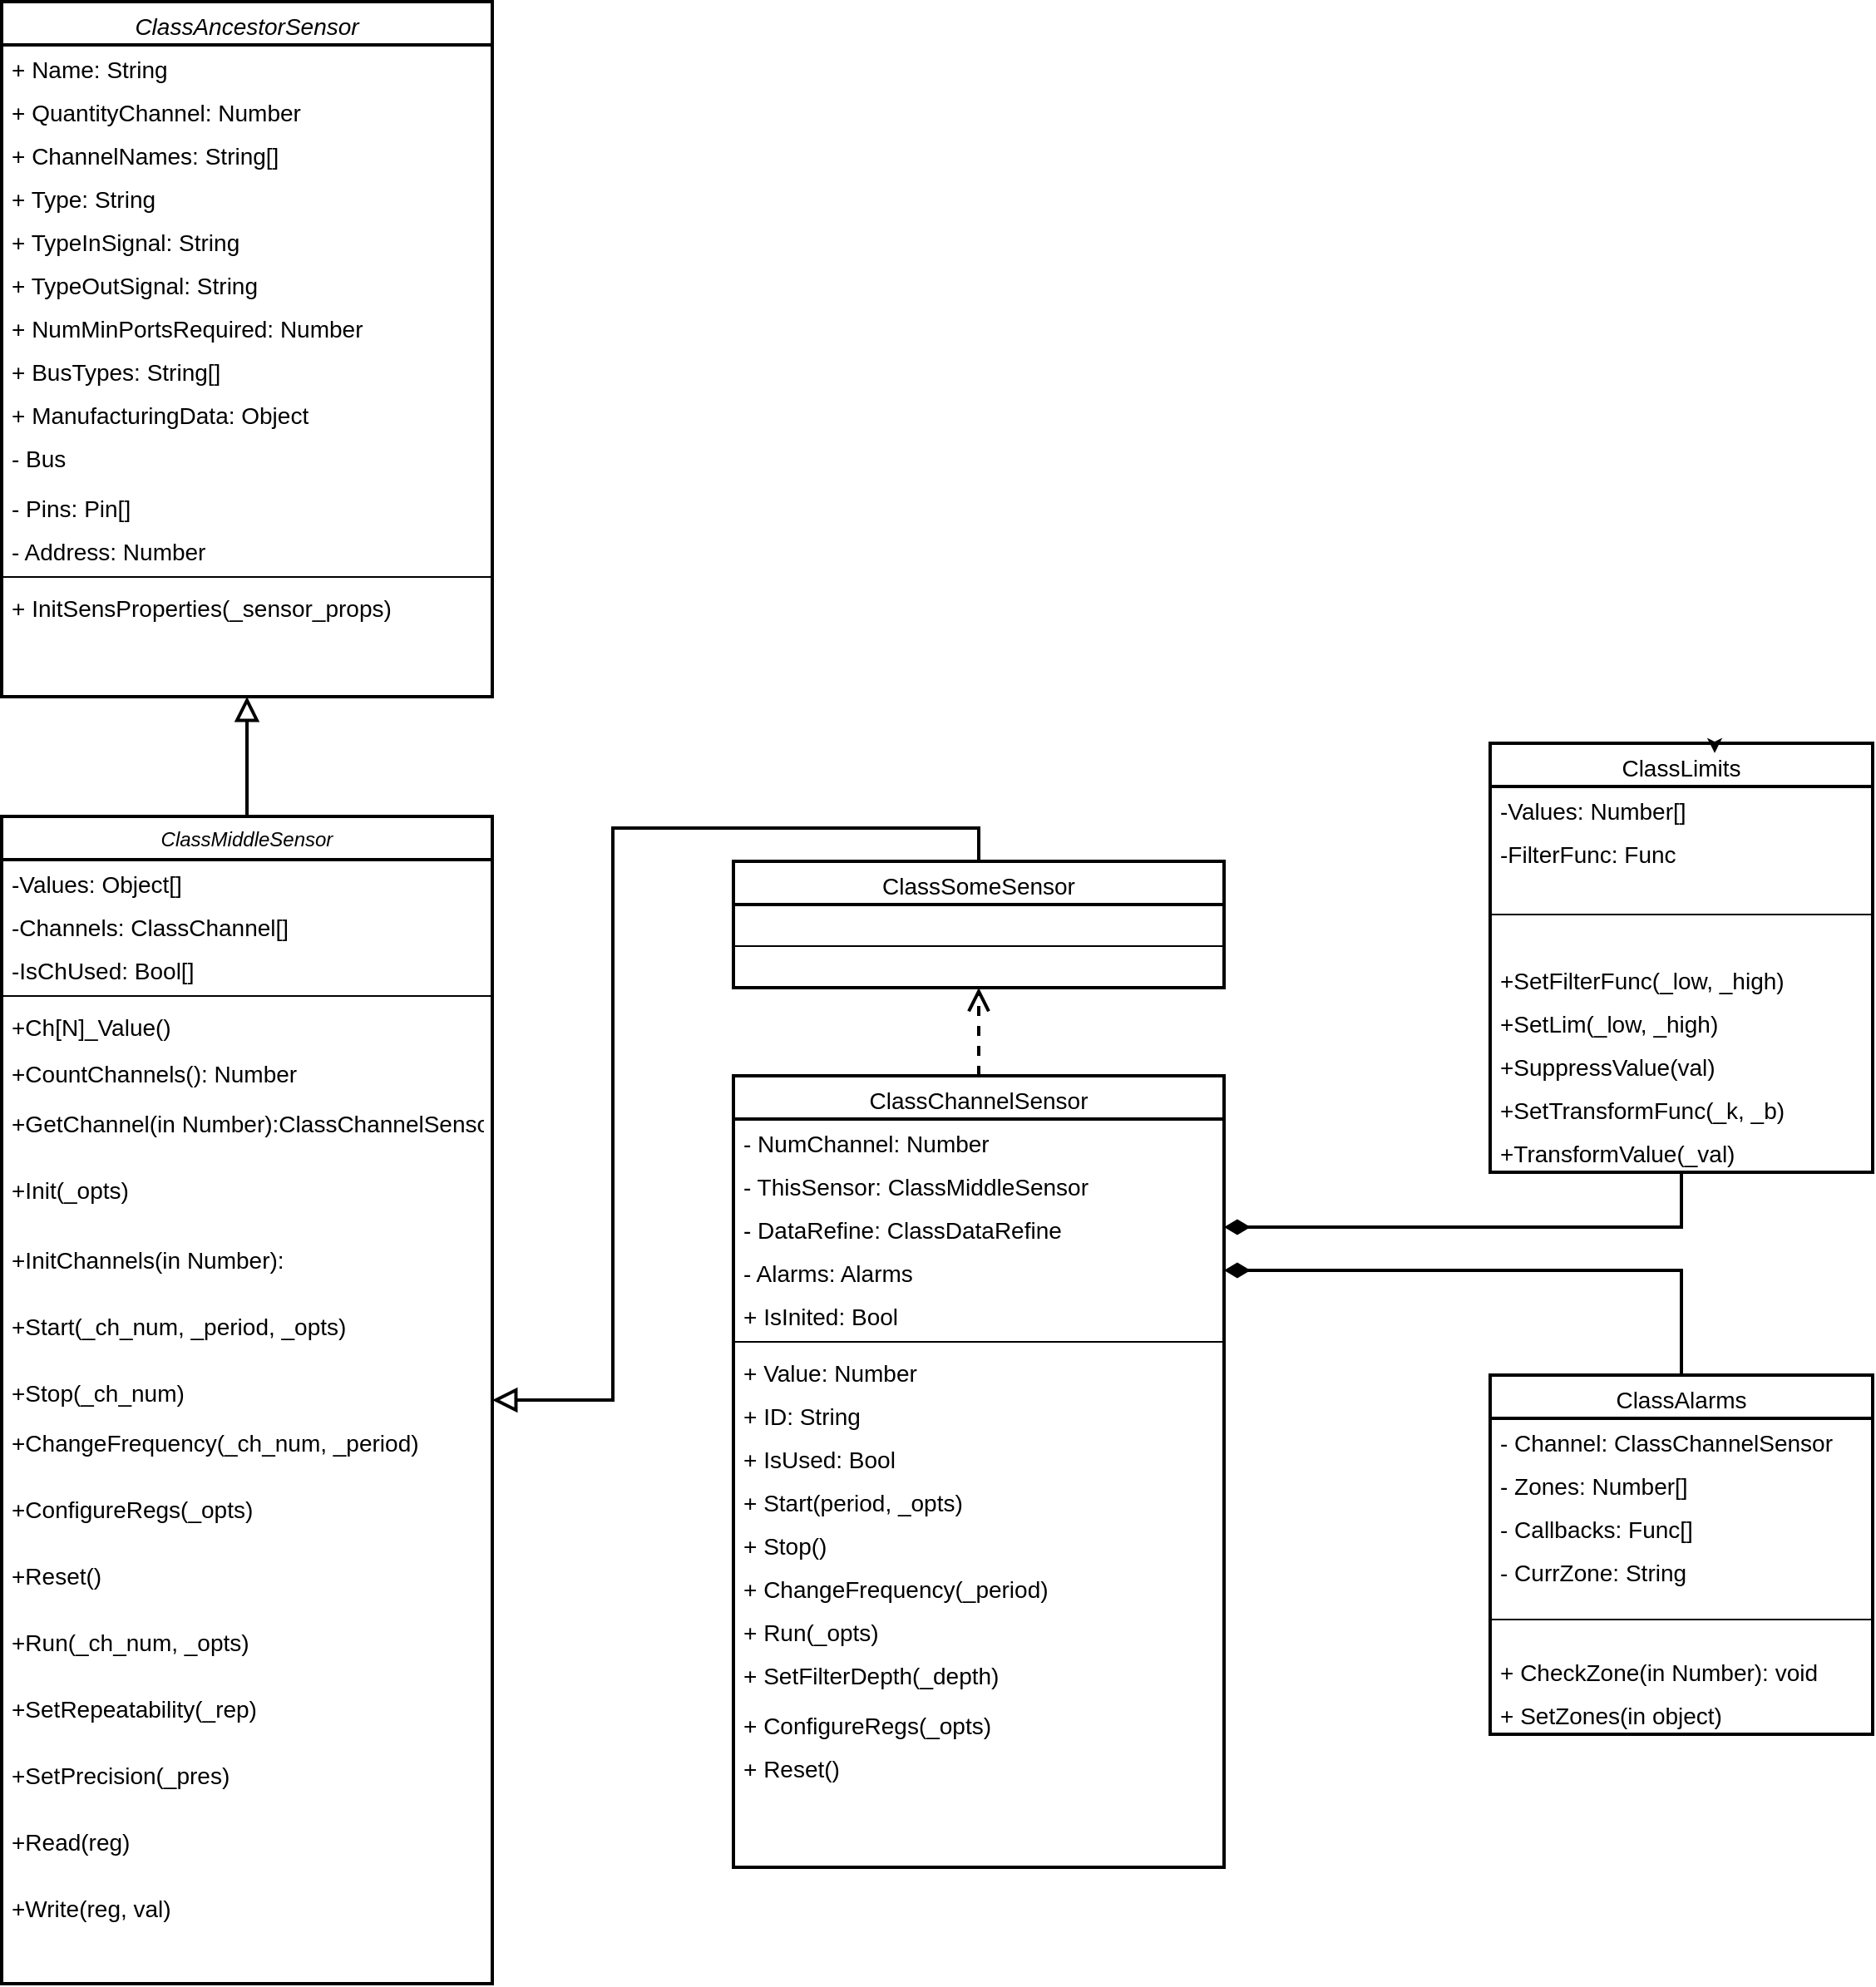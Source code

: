 <mxfile version="24.0.7" type="device" pages="4">
  <diagram id="C5RBs43oDa-KdzZeNtuy" name="v1">
    <mxGraphModel dx="1909" dy="2133" grid="1" gridSize="10" guides="1" tooltips="1" connect="1" arrows="1" fold="1" page="1" pageScale="1" pageWidth="827" pageHeight="1169" math="0" shadow="0">
      <root>
        <mxCell id="WIyWlLk6GJQsqaUBKTNV-0" />
        <mxCell id="WIyWlLk6GJQsqaUBKTNV-1" parent="WIyWlLk6GJQsqaUBKTNV-0" />
        <mxCell id="VdGend4KMwtWfdQaXtKe-26" style="edgeStyle=orthogonalEdgeStyle;rounded=0;orthogonalLoop=1;jettySize=auto;html=1;entryX=0.5;entryY=1;entryDx=0;entryDy=0;endArrow=block;endFill=0;endSize=10;strokeWidth=2;" parent="WIyWlLk6GJQsqaUBKTNV-1" source="zkfFHV4jXpPFQw0GAbJ--0" target="VdGend4KMwtWfdQaXtKe-0" edge="1">
          <mxGeometry relative="1" as="geometry" />
        </mxCell>
        <mxCell id="zkfFHV4jXpPFQw0GAbJ--0" value="ClassMiddleSensor" style="swimlane;fontStyle=2;align=center;verticalAlign=top;childLayout=stackLayout;horizontal=1;startSize=26;horizontalStack=0;resizeParent=1;resizeLast=0;collapsible=1;marginBottom=0;rounded=0;shadow=0;strokeWidth=2;fontSize=12;" parent="WIyWlLk6GJQsqaUBKTNV-1" vertex="1">
          <mxGeometry x="80" y="48" width="295" height="702" as="geometry">
            <mxRectangle x="255" y="50" width="160" height="26" as="alternateBounds" />
          </mxGeometry>
        </mxCell>
        <mxCell id="p_wmDuGnPqayyqwFsXJJ-67" value="-Values: Object[]" style="text;align=left;verticalAlign=top;spacingLeft=4;spacingRight=4;overflow=hidden;rotatable=0;points=[[0,0.5],[1,0.5]];portConstraint=eastwest;fontStyle=0;fontSize=14;" parent="zkfFHV4jXpPFQw0GAbJ--0" vertex="1">
          <mxGeometry y="26" width="295" height="26" as="geometry" />
        </mxCell>
        <mxCell id="p_wmDuGnPqayyqwFsXJJ-16" value="-Channels: ClassChannel[]" style="text;align=left;verticalAlign=top;spacingLeft=4;spacingRight=4;overflow=hidden;rotatable=0;points=[[0,0.5],[1,0.5]];portConstraint=eastwest;fontStyle=0;fontSize=14;" parent="zkfFHV4jXpPFQw0GAbJ--0" vertex="1">
          <mxGeometry y="52" width="295" height="26" as="geometry" />
        </mxCell>
        <mxCell id="CfD3cOMl3CcCKNfadBa6-1" value="-IsChUsed: Bool[]" style="text;align=left;verticalAlign=top;spacingLeft=4;spacingRight=4;overflow=hidden;rotatable=0;points=[[0,0.5],[1,0.5]];portConstraint=eastwest;fontStyle=0;fontSize=14;" parent="zkfFHV4jXpPFQw0GAbJ--0" vertex="1">
          <mxGeometry y="78" width="295" height="26" as="geometry" />
        </mxCell>
        <mxCell id="zkfFHV4jXpPFQw0GAbJ--4" value="" style="line;html=1;strokeWidth=1;align=left;verticalAlign=middle;spacingTop=-1;spacingLeft=3;spacingRight=3;rotatable=0;labelPosition=right;points=[];portConstraint=eastwest;fontSize=14;" parent="zkfFHV4jXpPFQw0GAbJ--0" vertex="1">
          <mxGeometry y="104" width="295" height="8" as="geometry" />
        </mxCell>
        <mxCell id="_1PPHj7tY8kv_Qj92-Xa-3" value="+Ch[N]_Value()" style="text;align=left;verticalAlign=top;spacingLeft=4;spacingRight=4;overflow=hidden;rotatable=0;points=[[0,0.5],[1,0.5]];portConstraint=eastwest;fontSize=14;" parent="zkfFHV4jXpPFQw0GAbJ--0" vertex="1">
          <mxGeometry y="112" width="295" height="28" as="geometry" />
        </mxCell>
        <mxCell id="xuDR9B5NGAr7ZHZ0a5-C-33" value="+CountChannels(): Number&#xa;" style="text;align=left;verticalAlign=top;spacingLeft=4;spacingRight=4;overflow=hidden;rotatable=0;points=[[0,0.5],[1,0.5]];portConstraint=eastwest;fontSize=14;" parent="zkfFHV4jXpPFQw0GAbJ--0" vertex="1">
          <mxGeometry y="140" width="295" height="30" as="geometry" />
        </mxCell>
        <mxCell id="zkfFHV4jXpPFQw0GAbJ--5" value="+GetChannel(in Number):ClassChannelSensor&#xa;" style="text;align=left;verticalAlign=top;spacingLeft=4;spacingRight=4;overflow=hidden;rotatable=0;points=[[0,0.5],[1,0.5]];portConstraint=eastwest;fontSize=14;" parent="zkfFHV4jXpPFQw0GAbJ--0" vertex="1">
          <mxGeometry y="170" width="295" height="40" as="geometry" />
        </mxCell>
        <mxCell id="xuDR9B5NGAr7ZHZ0a5-C-5" value="+Init(_opts)" style="text;align=left;verticalAlign=top;spacingLeft=4;spacingRight=4;overflow=hidden;rotatable=0;points=[[0,0.5],[1,0.5]];portConstraint=eastwest;fontSize=14;" parent="zkfFHV4jXpPFQw0GAbJ--0" vertex="1">
          <mxGeometry y="210" width="295" height="42" as="geometry" />
        </mxCell>
        <mxCell id="xuDR9B5NGAr7ZHZ0a5-C-27" value="+InitChannels(in Number):&#xa;" style="text;align=left;verticalAlign=top;spacingLeft=4;spacingRight=4;overflow=hidden;rotatable=0;points=[[0,0.5],[1,0.5]];portConstraint=eastwest;fontSize=14;" parent="zkfFHV4jXpPFQw0GAbJ--0" vertex="1">
          <mxGeometry y="252" width="295" height="40" as="geometry" />
        </mxCell>
        <mxCell id="xuDR9B5NGAr7ZHZ0a5-C-6" value="+Start(_ch_num, _period, _opts)" style="text;align=left;verticalAlign=top;spacingLeft=4;spacingRight=4;overflow=hidden;rotatable=0;points=[[0,0.5],[1,0.5]];portConstraint=eastwest;fontSize=14;" parent="zkfFHV4jXpPFQw0GAbJ--0" vertex="1">
          <mxGeometry y="292" width="295" height="40" as="geometry" />
        </mxCell>
        <mxCell id="xuDR9B5NGAr7ZHZ0a5-C-7" value="+Stop(_ch_num)" style="text;align=left;verticalAlign=top;spacingLeft=4;spacingRight=4;overflow=hidden;rotatable=0;points=[[0,0.5],[1,0.5]];portConstraint=eastwest;fontSize=14;" parent="zkfFHV4jXpPFQw0GAbJ--0" vertex="1">
          <mxGeometry y="332" width="295" height="30" as="geometry" />
        </mxCell>
        <mxCell id="xuDR9B5NGAr7ZHZ0a5-C-8" value="+ChangeFrequency(_ch_num, _period)" style="text;align=left;verticalAlign=top;spacingLeft=4;spacingRight=4;overflow=hidden;rotatable=0;points=[[0,0.5],[1,0.5]];portConstraint=eastwest;fontSize=14;" parent="zkfFHV4jXpPFQw0GAbJ--0" vertex="1">
          <mxGeometry y="362" width="295" height="40" as="geometry" />
        </mxCell>
        <mxCell id="xuDR9B5NGAr7ZHZ0a5-C-9" value="+ConfigureRegs(_opts)" style="text;align=left;verticalAlign=top;spacingLeft=4;spacingRight=4;overflow=hidden;rotatable=0;points=[[0,0.5],[1,0.5]];portConstraint=eastwest;fontSize=14;" parent="zkfFHV4jXpPFQw0GAbJ--0" vertex="1">
          <mxGeometry y="402" width="295" height="40" as="geometry" />
        </mxCell>
        <mxCell id="xuDR9B5NGAr7ZHZ0a5-C-10" value="+Reset()" style="text;align=left;verticalAlign=top;spacingLeft=4;spacingRight=4;overflow=hidden;rotatable=0;points=[[0,0.5],[1,0.5]];portConstraint=eastwest;fontSize=14;" parent="zkfFHV4jXpPFQw0GAbJ--0" vertex="1">
          <mxGeometry y="442" width="295" height="40" as="geometry" />
        </mxCell>
        <mxCell id="xuDR9B5NGAr7ZHZ0a5-C-11" value="+Run(_ch_num, _opts)" style="text;align=left;verticalAlign=top;spacingLeft=4;spacingRight=4;overflow=hidden;rotatable=0;points=[[0,0.5],[1,0.5]];portConstraint=eastwest;fontSize=14;" parent="zkfFHV4jXpPFQw0GAbJ--0" vertex="1">
          <mxGeometry y="482" width="295" height="40" as="geometry" />
        </mxCell>
        <mxCell id="xuDR9B5NGAr7ZHZ0a5-C-31" value="+SetRepeatability(_rep)" style="text;align=left;verticalAlign=top;spacingLeft=4;spacingRight=4;overflow=hidden;rotatable=0;points=[[0,0.5],[1,0.5]];portConstraint=eastwest;fontSize=14;" parent="zkfFHV4jXpPFQw0GAbJ--0" vertex="1">
          <mxGeometry y="522" width="295" height="40" as="geometry" />
        </mxCell>
        <mxCell id="xuDR9B5NGAr7ZHZ0a5-C-32" value="+SetPrecision(_pres)" style="text;align=left;verticalAlign=top;spacingLeft=4;spacingRight=4;overflow=hidden;rotatable=0;points=[[0,0.5],[1,0.5]];portConstraint=eastwest;fontSize=14;" parent="zkfFHV4jXpPFQw0GAbJ--0" vertex="1">
          <mxGeometry y="562" width="295" height="40" as="geometry" />
        </mxCell>
        <mxCell id="xuDR9B5NGAr7ZHZ0a5-C-28" value="+Read(reg)" style="text;align=left;verticalAlign=top;spacingLeft=4;spacingRight=4;overflow=hidden;rotatable=0;points=[[0,0.5],[1,0.5]];portConstraint=eastwest;fontSize=14;" parent="zkfFHV4jXpPFQw0GAbJ--0" vertex="1">
          <mxGeometry y="602" width="295" height="40" as="geometry" />
        </mxCell>
        <mxCell id="xuDR9B5NGAr7ZHZ0a5-C-29" value="+Write(reg, val)" style="text;align=left;verticalAlign=top;spacingLeft=4;spacingRight=4;overflow=hidden;rotatable=0;points=[[0,0.5],[1,0.5]];portConstraint=eastwest;fontSize=14;" parent="zkfFHV4jXpPFQw0GAbJ--0" vertex="1">
          <mxGeometry y="642" width="295" height="40" as="geometry" />
        </mxCell>
        <mxCell id="_1PPHj7tY8kv_Qj92-Xa-4" style="edgeStyle=orthogonalEdgeStyle;rounded=0;orthogonalLoop=1;jettySize=auto;html=1;dashed=1;endArrow=open;endFill=0;strokeWidth=2;entryX=0.5;entryY=1;entryDx=0;entryDy=0;exitX=0.5;exitY=0;exitDx=0;exitDy=0;endSize=10;" parent="WIyWlLk6GJQsqaUBKTNV-1" source="p_wmDuGnPqayyqwFsXJJ-8" target="RYA0Mt0scuIHqQdT-V3b-5" edge="1">
          <mxGeometry relative="1" as="geometry">
            <mxPoint x="385" y="599" as="targetPoint" />
          </mxGeometry>
        </mxCell>
        <mxCell id="p_wmDuGnPqayyqwFsXJJ-8" value="ClassChannelSensor" style="swimlane;fontStyle=0;align=center;verticalAlign=top;childLayout=stackLayout;horizontal=1;startSize=26;horizontalStack=0;resizeParent=1;resizeLast=0;collapsible=1;marginBottom=0;rounded=0;shadow=0;strokeWidth=2;fontSize=14;" parent="WIyWlLk6GJQsqaUBKTNV-1" vertex="1">
          <mxGeometry x="520" y="204" width="295" height="476" as="geometry">
            <mxRectangle x="255" y="820" width="160" height="26" as="alternateBounds" />
          </mxGeometry>
        </mxCell>
        <mxCell id="p_wmDuGnPqayyqwFsXJJ-15" value="- NumChannel: Number" style="text;align=left;verticalAlign=top;spacingLeft=4;spacingRight=4;overflow=hidden;rotatable=0;points=[[0,0.5],[1,0.5]];portConstraint=eastwest;rounded=0;shadow=0;html=0;fontSize=14;" parent="p_wmDuGnPqayyqwFsXJJ-8" vertex="1">
          <mxGeometry y="26" width="295" height="26" as="geometry" />
        </mxCell>
        <mxCell id="p_wmDuGnPqayyqwFsXJJ-14" value="- ThisSensor: ClassMiddleSensor" style="text;align=left;verticalAlign=top;spacingLeft=4;spacingRight=4;overflow=hidden;rotatable=0;points=[[0,0.5],[1,0.5]];portConstraint=eastwest;rounded=0;shadow=0;html=0;fontSize=14;" parent="p_wmDuGnPqayyqwFsXJJ-8" vertex="1">
          <mxGeometry y="52" width="295" height="26" as="geometry" />
        </mxCell>
        <mxCell id="_1PPHj7tY8kv_Qj92-Xa-39" value="- DataRefine: ClassDataRefine" style="text;align=left;verticalAlign=top;spacingLeft=4;spacingRight=4;overflow=hidden;rotatable=0;points=[[0,0.5],[1,0.5]];portConstraint=eastwest;rounded=0;shadow=0;html=0;fontSize=14;" parent="p_wmDuGnPqayyqwFsXJJ-8" vertex="1">
          <mxGeometry y="78" width="295" height="26" as="geometry" />
        </mxCell>
        <mxCell id="_1PPHj7tY8kv_Qj92-Xa-40" value="- Alarms: Alarms" style="text;align=left;verticalAlign=top;spacingLeft=4;spacingRight=4;overflow=hidden;rotatable=0;points=[[0,0.5],[1,0.5]];portConstraint=eastwest;rounded=0;shadow=0;html=0;fontSize=14;" parent="p_wmDuGnPqayyqwFsXJJ-8" vertex="1">
          <mxGeometry y="104" width="295" height="26" as="geometry" />
        </mxCell>
        <mxCell id="xuDR9B5NGAr7ZHZ0a5-C-26" value="+ IsInited: Bool" style="text;align=left;verticalAlign=top;spacingLeft=4;spacingRight=4;overflow=hidden;rotatable=0;points=[[0,0.5],[1,0.5]];portConstraint=eastwest;rounded=0;shadow=0;html=0;fontSize=14;" parent="p_wmDuGnPqayyqwFsXJJ-8" vertex="1">
          <mxGeometry y="130" width="295" height="26" as="geometry" />
        </mxCell>
        <mxCell id="p_wmDuGnPqayyqwFsXJJ-11" value="" style="line;html=1;strokeWidth=1;align=left;verticalAlign=middle;spacingTop=-1;spacingLeft=3;spacingRight=3;rotatable=0;labelPosition=right;points=[];portConstraint=eastwest;fontSize=14;" parent="p_wmDuGnPqayyqwFsXJJ-8" vertex="1">
          <mxGeometry y="156" width="295" height="8" as="geometry" />
        </mxCell>
        <mxCell id="VdGend4KMwtWfdQaXtKe-49" value="+ Value: Number&#xa;" style="text;align=left;verticalAlign=top;spacingLeft=4;spacingRight=4;overflow=hidden;rotatable=0;points=[[0,0.5],[1,0.5]];portConstraint=eastwest;rounded=0;shadow=0;html=0;fontSize=14;" parent="p_wmDuGnPqayyqwFsXJJ-8" vertex="1">
          <mxGeometry y="164" width="295" height="26" as="geometry" />
        </mxCell>
        <mxCell id="_1PPHj7tY8kv_Qj92-Xa-5" value="+ ID: String&#xa;" style="text;align=left;verticalAlign=top;spacingLeft=4;spacingRight=4;overflow=hidden;rotatable=0;points=[[0,0.5],[1,0.5]];portConstraint=eastwest;rounded=0;shadow=0;html=0;fontSize=14;" parent="p_wmDuGnPqayyqwFsXJJ-8" vertex="1">
          <mxGeometry y="190" width="295" height="26" as="geometry" />
        </mxCell>
        <mxCell id="CfD3cOMl3CcCKNfadBa6-0" value="+ IsUsed: Bool&#xa;" style="text;align=left;verticalAlign=top;spacingLeft=4;spacingRight=4;overflow=hidden;rotatable=0;points=[[0,0.5],[1,0.5]];portConstraint=eastwest;rounded=0;shadow=0;html=0;fontSize=14;" parent="p_wmDuGnPqayyqwFsXJJ-8" vertex="1">
          <mxGeometry y="216" width="295" height="26" as="geometry" />
        </mxCell>
        <mxCell id="xuDR9B5NGAr7ZHZ0a5-C-19" value="+ Start(period, _opts)" style="text;align=left;verticalAlign=top;spacingLeft=4;spacingRight=4;overflow=hidden;rotatable=0;points=[[0,0.5],[1,0.5]];portConstraint=eastwest;fontSize=14;" parent="p_wmDuGnPqayyqwFsXJJ-8" vertex="1">
          <mxGeometry y="242" width="295" height="26" as="geometry" />
        </mxCell>
        <mxCell id="xuDR9B5NGAr7ZHZ0a5-C-20" value="+ Stop()" style="text;align=left;verticalAlign=top;spacingLeft=4;spacingRight=4;overflow=hidden;rotatable=0;points=[[0,0.5],[1,0.5]];portConstraint=eastwest;fontSize=14;" parent="p_wmDuGnPqayyqwFsXJJ-8" vertex="1">
          <mxGeometry y="268" width="295" height="26" as="geometry" />
        </mxCell>
        <mxCell id="xuDR9B5NGAr7ZHZ0a5-C-21" value="+ ChangeFrequency(_period)" style="text;align=left;verticalAlign=top;spacingLeft=4;spacingRight=4;overflow=hidden;rotatable=0;points=[[0,0.5],[1,0.5]];portConstraint=eastwest;fontSize=14;" parent="p_wmDuGnPqayyqwFsXJJ-8" vertex="1">
          <mxGeometry y="294" width="295" height="26" as="geometry" />
        </mxCell>
        <mxCell id="RYA0Mt0scuIHqQdT-V3b-15" value="+ Run(_opts)" style="text;align=left;verticalAlign=top;spacingLeft=4;spacingRight=4;overflow=hidden;rotatable=0;points=[[0,0.5],[1,0.5]];portConstraint=eastwest;fontSize=14;" parent="p_wmDuGnPqayyqwFsXJJ-8" vertex="1">
          <mxGeometry y="320" width="295" height="26" as="geometry" />
        </mxCell>
        <mxCell id="RYA0Mt0scuIHqQdT-V3b-1" value="+ SetFilterDepth(_depth)" style="text;align=left;verticalAlign=top;spacingLeft=4;spacingRight=4;overflow=hidden;rotatable=0;points=[[0,0.5],[1,0.5]];portConstraint=eastwest;fontSize=14;" parent="p_wmDuGnPqayyqwFsXJJ-8" vertex="1">
          <mxGeometry y="346" width="295" height="30" as="geometry" />
        </mxCell>
        <mxCell id="xuDR9B5NGAr7ZHZ0a5-C-22" value="+ ConfigureRegs(_opts)" style="text;align=left;verticalAlign=top;spacingLeft=4;spacingRight=4;overflow=hidden;rotatable=0;points=[[0,0.5],[1,0.5]];portConstraint=eastwest;fontSize=14;" parent="p_wmDuGnPqayyqwFsXJJ-8" vertex="1">
          <mxGeometry y="376" width="295" height="26" as="geometry" />
        </mxCell>
        <mxCell id="xuDR9B5NGAr7ZHZ0a5-C-23" value="+ Reset()" style="text;align=left;verticalAlign=top;spacingLeft=4;spacingRight=4;overflow=hidden;rotatable=0;points=[[0,0.5],[1,0.5]];portConstraint=eastwest;fontSize=14;" parent="p_wmDuGnPqayyqwFsXJJ-8" vertex="1">
          <mxGeometry y="402" width="295" height="26" as="geometry" />
        </mxCell>
        <mxCell id="_1PPHj7tY8kv_Qj92-Xa-42" style="edgeStyle=orthogonalEdgeStyle;rounded=0;orthogonalLoop=1;jettySize=auto;html=1;endArrow=diamondThin;endFill=1;strokeWidth=2;jumpSize=10;endSize=10;startSize=10;" parent="WIyWlLk6GJQsqaUBKTNV-1" source="p_wmDuGnPqayyqwFsXJJ-52" target="_1PPHj7tY8kv_Qj92-Xa-39" edge="1">
          <mxGeometry relative="1" as="geometry" />
        </mxCell>
        <mxCell id="p_wmDuGnPqayyqwFsXJJ-52" value="&lt;span style=&quot;font-weight: 400; font-size: 14px;&quot;&gt;ClassLimits&lt;/span&gt;" style="swimlane;fontStyle=1;align=center;verticalAlign=top;childLayout=stackLayout;horizontal=1;startSize=26;horizontalStack=0;resizeParent=1;resizeParentMax=0;resizeLast=0;collapsible=1;marginBottom=0;whiteSpace=wrap;html=1;fontSize=14;strokeWidth=2;" parent="WIyWlLk6GJQsqaUBKTNV-1" vertex="1">
          <mxGeometry x="975" y="4" width="230" height="258" as="geometry">
            <mxRectangle x="770" y="698" width="70" height="30" as="alternateBounds" />
          </mxGeometry>
        </mxCell>
        <mxCell id="p_wmDuGnPqayyqwFsXJJ-53" value="-Values: Number[]" style="text;strokeColor=none;fillColor=none;align=left;verticalAlign=top;spacingLeft=4;spacingRight=4;overflow=hidden;rotatable=0;points=[[0,0.5],[1,0.5]];portConstraint=eastwest;whiteSpace=wrap;html=1;fontSize=14;" parent="p_wmDuGnPqayyqwFsXJJ-52" vertex="1">
          <mxGeometry y="26" width="230" height="26" as="geometry" />
        </mxCell>
        <mxCell id="RYA0Mt0scuIHqQdT-V3b-0" value="-FilterFunc: Func" style="text;strokeColor=none;fillColor=none;align=left;verticalAlign=top;spacingLeft=4;spacingRight=4;overflow=hidden;rotatable=0;points=[[0,0.5],[1,0.5]];portConstraint=eastwest;whiteSpace=wrap;html=1;fontSize=14;" parent="p_wmDuGnPqayyqwFsXJJ-52" vertex="1">
          <mxGeometry y="52" width="230" height="26" as="geometry" />
        </mxCell>
        <mxCell id="p_wmDuGnPqayyqwFsXJJ-56" value="" style="line;strokeWidth=1;fillColor=none;align=left;verticalAlign=middle;spacingTop=-1;spacingLeft=3;spacingRight=3;rotatable=0;labelPosition=right;points=[];portConstraint=eastwest;strokeColor=inherit;fontSize=14;" parent="p_wmDuGnPqayyqwFsXJJ-52" vertex="1">
          <mxGeometry y="78" width="230" height="50" as="geometry" />
        </mxCell>
        <mxCell id="CfD3cOMl3CcCKNfadBa6-31" value="+SetFilterFunc(_low, _high)" style="text;strokeColor=none;fillColor=none;align=left;verticalAlign=top;spacingLeft=4;spacingRight=4;overflow=hidden;rotatable=0;points=[[0,0.5],[1,0.5]];portConstraint=eastwest;whiteSpace=wrap;html=1;fontSize=14;" parent="p_wmDuGnPqayyqwFsXJJ-52" vertex="1">
          <mxGeometry y="128" width="230" height="26" as="geometry" />
        </mxCell>
        <mxCell id="_1PPHj7tY8kv_Qj92-Xa-33" value="+SetLim(_low, _high)" style="text;strokeColor=none;fillColor=none;align=left;verticalAlign=top;spacingLeft=4;spacingRight=4;overflow=hidden;rotatable=0;points=[[0,0.5],[1,0.5]];portConstraint=eastwest;whiteSpace=wrap;html=1;fontSize=14;" parent="p_wmDuGnPqayyqwFsXJJ-52" vertex="1">
          <mxGeometry y="154" width="230" height="26" as="geometry" />
        </mxCell>
        <mxCell id="xuDR9B5NGAr7ZHZ0a5-C-25" value="+SuppressValue(val)" style="text;strokeColor=none;fillColor=none;align=left;verticalAlign=top;spacingLeft=4;spacingRight=4;overflow=hidden;rotatable=0;points=[[0,0.5],[1,0.5]];portConstraint=eastwest;whiteSpace=wrap;html=1;fontSize=14;" parent="p_wmDuGnPqayyqwFsXJJ-52" vertex="1">
          <mxGeometry y="180" width="230" height="26" as="geometry" />
        </mxCell>
        <mxCell id="RYA0Mt0scuIHqQdT-V3b-3" value="+SetTransformFunc(_k, _b)" style="text;strokeColor=none;fillColor=none;align=left;verticalAlign=top;spacingLeft=4;spacingRight=4;overflow=hidden;rotatable=0;points=[[0,0.5],[1,0.5]];portConstraint=eastwest;whiteSpace=wrap;html=1;fontSize=14;" parent="p_wmDuGnPqayyqwFsXJJ-52" vertex="1">
          <mxGeometry y="206" width="230" height="26" as="geometry" />
        </mxCell>
        <mxCell id="RYA0Mt0scuIHqQdT-V3b-4" value="+TransformValue(_val)" style="text;strokeColor=none;fillColor=none;align=left;verticalAlign=top;spacingLeft=4;spacingRight=4;overflow=hidden;rotatable=0;points=[[0,0.5],[1,0.5]];portConstraint=eastwest;whiteSpace=wrap;html=1;fontSize=14;" parent="p_wmDuGnPqayyqwFsXJJ-52" vertex="1">
          <mxGeometry y="232" width="230" height="26" as="geometry" />
        </mxCell>
        <mxCell id="_1PPHj7tY8kv_Qj92-Xa-41" style="edgeStyle=orthogonalEdgeStyle;rounded=0;orthogonalLoop=1;jettySize=auto;html=1;endArrow=diamondThin;endFill=1;strokeWidth=2;jumpSize=10;endSize=10;startSize=10;" parent="WIyWlLk6GJQsqaUBKTNV-1" source="p_wmDuGnPqayyqwFsXJJ-63" target="_1PPHj7tY8kv_Qj92-Xa-40" edge="1">
          <mxGeometry relative="1" as="geometry" />
        </mxCell>
        <mxCell id="p_wmDuGnPqayyqwFsXJJ-63" value="&lt;span style=&quot;font-weight: 400; font-size: 14px;&quot;&gt;ClassAlarms&lt;br style=&quot;font-size: 14px;&quot;&gt;&lt;/span&gt;" style="swimlane;fontStyle=1;align=center;verticalAlign=top;childLayout=stackLayout;horizontal=1;startSize=26;horizontalStack=0;resizeParent=1;resizeParentMax=0;resizeLast=0;collapsible=1;marginBottom=0;whiteSpace=wrap;html=1;strokeWidth=2;fontSize=14;" parent="WIyWlLk6GJQsqaUBKTNV-1" vertex="1">
          <mxGeometry x="975" y="384" width="230" height="216" as="geometry" />
        </mxCell>
        <mxCell id="xuDR9B5NGAr7ZHZ0a5-C-4" value="- Channel: ClassChannelSensor" style="text;strokeColor=none;fillColor=none;align=left;verticalAlign=top;spacingLeft=4;spacingRight=4;overflow=hidden;rotatable=0;points=[[0,0.5],[1,0.5]];portConstraint=eastwest;whiteSpace=wrap;html=1;fontSize=14;" parent="p_wmDuGnPqayyqwFsXJJ-63" vertex="1">
          <mxGeometry y="26" width="230" height="26" as="geometry" />
        </mxCell>
        <mxCell id="p_wmDuGnPqayyqwFsXJJ-64" value="- Zones: Number[]" style="text;strokeColor=none;fillColor=none;align=left;verticalAlign=top;spacingLeft=4;spacingRight=4;overflow=hidden;rotatable=0;points=[[0,0.5],[1,0.5]];portConstraint=eastwest;whiteSpace=wrap;html=1;fontSize=14;" parent="p_wmDuGnPqayyqwFsXJJ-63" vertex="1">
          <mxGeometry y="52" width="230" height="26" as="geometry" />
        </mxCell>
        <mxCell id="RYA0Mt0scuIHqQdT-V3b-2" value="- Callbacks: Func[]" style="text;strokeColor=none;fillColor=none;align=left;verticalAlign=top;spacingLeft=4;spacingRight=4;overflow=hidden;rotatable=0;points=[[0,0.5],[1,0.5]];portConstraint=eastwest;whiteSpace=wrap;html=1;fontSize=14;" parent="p_wmDuGnPqayyqwFsXJJ-63" vertex="1">
          <mxGeometry y="78" width="230" height="26" as="geometry" />
        </mxCell>
        <mxCell id="_1PPHj7tY8kv_Qj92-Xa-18" value="- CurrZone: String" style="text;strokeColor=none;fillColor=none;align=left;verticalAlign=top;spacingLeft=4;spacingRight=4;overflow=hidden;rotatable=0;points=[[0,0.5],[1,0.5]];portConstraint=eastwest;whiteSpace=wrap;html=1;fontSize=14;" parent="p_wmDuGnPqayyqwFsXJJ-63" vertex="1">
          <mxGeometry y="104" width="230" height="26" as="geometry" />
        </mxCell>
        <mxCell id="p_wmDuGnPqayyqwFsXJJ-66" value="" style="line;strokeWidth=1;fillColor=none;align=left;verticalAlign=middle;spacingTop=-1;spacingLeft=3;spacingRight=3;rotatable=0;labelPosition=right;points=[];portConstraint=eastwest;strokeColor=inherit;" parent="p_wmDuGnPqayyqwFsXJJ-63" vertex="1">
          <mxGeometry y="130" width="230" height="34" as="geometry" />
        </mxCell>
        <mxCell id="_1PPHj7tY8kv_Qj92-Xa-43" value="+ CheckZone(in Number): void" style="text;strokeColor=none;fillColor=none;align=left;verticalAlign=top;spacingLeft=4;spacingRight=4;overflow=hidden;rotatable=0;points=[[0,0.5],[1,0.5]];portConstraint=eastwest;whiteSpace=wrap;html=1;fontSize=14;" parent="p_wmDuGnPqayyqwFsXJJ-63" vertex="1">
          <mxGeometry y="164" width="230" height="26" as="geometry" />
        </mxCell>
        <mxCell id="_1PPHj7tY8kv_Qj92-Xa-27" value="+ SetZones(in object)" style="text;strokeColor=none;fillColor=none;align=left;verticalAlign=top;spacingLeft=4;spacingRight=4;overflow=hidden;rotatable=0;points=[[0,0.5],[1,0.5]];portConstraint=eastwest;whiteSpace=wrap;html=1;fontSize=14;" parent="p_wmDuGnPqayyqwFsXJJ-63" vertex="1">
          <mxGeometry y="190" width="230" height="26" as="geometry" />
        </mxCell>
        <mxCell id="VdGend4KMwtWfdQaXtKe-0" value="ClassAncestorSensor" style="swimlane;fontStyle=2;align=center;verticalAlign=top;childLayout=stackLayout;horizontal=1;startSize=26;horizontalStack=0;resizeParent=1;resizeLast=0;collapsible=1;marginBottom=0;rounded=0;shadow=0;strokeWidth=2;fontSize=14;" parent="WIyWlLk6GJQsqaUBKTNV-1" vertex="1">
          <mxGeometry x="80" y="-442" width="295" height="418" as="geometry">
            <mxRectangle x="255" y="-440" width="160" height="26" as="alternateBounds" />
          </mxGeometry>
        </mxCell>
        <mxCell id="VdGend4KMwtWfdQaXtKe-15" value="+ Name: String" style="text;strokeColor=none;fillColor=none;align=left;verticalAlign=top;spacingLeft=4;spacingRight=4;overflow=hidden;rotatable=0;points=[[0,0.5],[1,0.5]];portConstraint=eastwest;whiteSpace=wrap;html=1;fontSize=14;" parent="VdGend4KMwtWfdQaXtKe-0" vertex="1">
          <mxGeometry y="26" width="295" height="26" as="geometry" />
        </mxCell>
        <mxCell id="VdGend4KMwtWfdQaXtKe-20" value="+ QuantityChannel: Number" style="text;strokeColor=none;fillColor=none;align=left;verticalAlign=top;spacingLeft=4;spacingRight=4;overflow=hidden;rotatable=0;points=[[0,0.5],[1,0.5]];portConstraint=eastwest;whiteSpace=wrap;html=1;fontSize=14;" parent="VdGend4KMwtWfdQaXtKe-0" vertex="1">
          <mxGeometry y="52" width="295" height="26" as="geometry" />
        </mxCell>
        <mxCell id="_1PPHj7tY8kv_Qj92-Xa-8" value="+ ChannelNames: String[]" style="text;strokeColor=none;fillColor=none;align=left;verticalAlign=top;spacingLeft=4;spacingRight=4;overflow=hidden;rotatable=0;points=[[0,0.5],[1,0.5]];portConstraint=eastwest;whiteSpace=wrap;html=1;fontSize=14;" parent="VdGend4KMwtWfdQaXtKe-0" vertex="1">
          <mxGeometry y="78" width="295" height="26" as="geometry" />
        </mxCell>
        <mxCell id="VdGend4KMwtWfdQaXtKe-16" value="+ Type: String" style="text;strokeColor=none;fillColor=none;align=left;verticalAlign=top;spacingLeft=4;spacingRight=4;overflow=hidden;rotatable=0;points=[[0,0.5],[1,0.5]];portConstraint=eastwest;whiteSpace=wrap;html=1;fontSize=14;" parent="VdGend4KMwtWfdQaXtKe-0" vertex="1">
          <mxGeometry y="104" width="295" height="26" as="geometry" />
        </mxCell>
        <mxCell id="VdGend4KMwtWfdQaXtKe-17" value="+ TypeInSignal: String" style="text;strokeColor=none;fillColor=none;align=left;verticalAlign=top;spacingLeft=4;spacingRight=4;overflow=hidden;rotatable=0;points=[[0,0.5],[1,0.5]];portConstraint=eastwest;whiteSpace=wrap;html=1;fontSize=14;" parent="VdGend4KMwtWfdQaXtKe-0" vertex="1">
          <mxGeometry y="130" width="295" height="26" as="geometry" />
        </mxCell>
        <mxCell id="VdGend4KMwtWfdQaXtKe-18" value="+ TypeOutSignal: String" style="text;strokeColor=none;fillColor=none;align=left;verticalAlign=top;spacingLeft=4;spacingRight=4;overflow=hidden;rotatable=0;points=[[0,0.5],[1,0.5]];portConstraint=eastwest;whiteSpace=wrap;html=1;fontSize=14;" parent="VdGend4KMwtWfdQaXtKe-0" vertex="1">
          <mxGeometry y="156" width="295" height="26" as="geometry" />
        </mxCell>
        <mxCell id="VdGend4KMwtWfdQaXtKe-19" value="+ NumMinPortsRequired: Number" style="text;strokeColor=none;fillColor=none;align=left;verticalAlign=top;spacingLeft=4;spacingRight=4;overflow=hidden;rotatable=0;points=[[0,0.5],[1,0.5]];portConstraint=eastwest;whiteSpace=wrap;html=1;fontSize=14;" parent="VdGend4KMwtWfdQaXtKe-0" vertex="1">
          <mxGeometry y="182" width="295" height="26" as="geometry" />
        </mxCell>
        <mxCell id="VdGend4KMwtWfdQaXtKe-21" value="+ BusTypes: String[]" style="text;strokeColor=none;fillColor=none;align=left;verticalAlign=top;spacingLeft=4;spacingRight=4;overflow=hidden;rotatable=0;points=[[0,0.5],[1,0.5]];portConstraint=eastwest;whiteSpace=wrap;html=1;fontSize=14;" parent="VdGend4KMwtWfdQaXtKe-0" vertex="1">
          <mxGeometry y="208" width="295" height="26" as="geometry" />
        </mxCell>
        <mxCell id="VdGend4KMwtWfdQaXtKe-22" value="+ ManufacturingData: Object" style="text;strokeColor=none;fillColor=none;align=left;verticalAlign=top;spacingLeft=4;spacingRight=4;overflow=hidden;rotatable=0;points=[[0,0.5],[1,0.5]];portConstraint=eastwest;whiteSpace=wrap;html=1;fontSize=14;" parent="VdGend4KMwtWfdQaXtKe-0" vertex="1">
          <mxGeometry y="234" width="295" height="26" as="geometry" />
        </mxCell>
        <mxCell id="xuDR9B5NGAr7ZHZ0a5-C-13" value="-&amp;nbsp;Bus" style="text;strokeColor=none;fillColor=none;align=left;verticalAlign=top;spacingLeft=4;spacingRight=4;overflow=hidden;rotatable=0;points=[[0,0.5],[1,0.5]];portConstraint=eastwest;whiteSpace=wrap;html=1;fontSize=14;" parent="VdGend4KMwtWfdQaXtKe-0" vertex="1">
          <mxGeometry y="260" width="295" height="30" as="geometry" />
        </mxCell>
        <mxCell id="xuDR9B5NGAr7ZHZ0a5-C-14" value="- Pins: Pin[]" style="text;strokeColor=none;fillColor=none;align=left;verticalAlign=top;spacingLeft=4;spacingRight=4;overflow=hidden;rotatable=0;points=[[0,0.5],[1,0.5]];portConstraint=eastwest;whiteSpace=wrap;html=1;fontSize=14;" parent="VdGend4KMwtWfdQaXtKe-0" vertex="1">
          <mxGeometry y="290" width="295" height="26" as="geometry" />
        </mxCell>
        <mxCell id="CfD3cOMl3CcCKNfadBa6-30" value="- Address: Number" style="text;strokeColor=none;fillColor=none;align=left;verticalAlign=top;spacingLeft=4;spacingRight=4;overflow=hidden;rotatable=0;points=[[0,0.5],[1,0.5]];portConstraint=eastwest;whiteSpace=wrap;html=1;fontSize=14;" parent="VdGend4KMwtWfdQaXtKe-0" vertex="1">
          <mxGeometry y="316" width="295" height="26" as="geometry" />
        </mxCell>
        <mxCell id="VdGend4KMwtWfdQaXtKe-5" value="" style="line;html=1;strokeWidth=1;align=left;verticalAlign=middle;spacingTop=-1;spacingLeft=3;spacingRight=3;rotatable=0;labelPosition=right;points=[];portConstraint=eastwest;fontSize=14;" parent="VdGend4KMwtWfdQaXtKe-0" vertex="1">
          <mxGeometry y="342" width="295" height="8" as="geometry" />
        </mxCell>
        <mxCell id="xuDR9B5NGAr7ZHZ0a5-C-12" value="+ InitSensProperties(_sensor_props)" style="text;strokeColor=none;fillColor=none;align=left;verticalAlign=top;spacingLeft=4;spacingRight=4;overflow=hidden;rotatable=0;points=[[0,0.5],[1,0.5]];portConstraint=eastwest;whiteSpace=wrap;html=1;fontSize=14;" parent="VdGend4KMwtWfdQaXtKe-0" vertex="1">
          <mxGeometry y="350" width="295" height="26" as="geometry" />
        </mxCell>
        <mxCell id="RYA0Mt0scuIHqQdT-V3b-14" style="edgeStyle=orthogonalEdgeStyle;rounded=0;orthogonalLoop=1;jettySize=auto;html=1;exitX=0.5;exitY=0;exitDx=0;exitDy=0;endArrow=block;endFill=0;endSize=10;strokeWidth=2;" parent="WIyWlLk6GJQsqaUBKTNV-1" source="RYA0Mt0scuIHqQdT-V3b-5" target="zkfFHV4jXpPFQw0GAbJ--0" edge="1">
          <mxGeometry relative="1" as="geometry" />
        </mxCell>
        <mxCell id="RYA0Mt0scuIHqQdT-V3b-5" value="&lt;span style=&quot;font-weight: 400; font-size: 14px;&quot;&gt;ClassSomeSensor&lt;/span&gt;" style="swimlane;fontStyle=1;align=center;verticalAlign=top;childLayout=stackLayout;horizontal=1;startSize=26;horizontalStack=0;resizeParent=1;resizeParentMax=0;resizeLast=0;collapsible=1;marginBottom=0;whiteSpace=wrap;html=1;fontSize=14;strokeWidth=2;" parent="WIyWlLk6GJQsqaUBKTNV-1" vertex="1">
          <mxGeometry x="520" y="75" width="295" height="76" as="geometry">
            <mxRectangle x="640" y="440" width="70" height="30" as="alternateBounds" />
          </mxGeometry>
        </mxCell>
        <mxCell id="RYA0Mt0scuIHqQdT-V3b-8" value="" style="line;strokeWidth=1;fillColor=none;align=left;verticalAlign=middle;spacingTop=-1;spacingLeft=3;spacingRight=3;rotatable=0;labelPosition=right;points=[];portConstraint=eastwest;strokeColor=inherit;fontSize=14;" parent="RYA0Mt0scuIHqQdT-V3b-5" vertex="1">
          <mxGeometry y="26" width="295" height="50" as="geometry" />
        </mxCell>
        <mxCell id="RnL8neUJphxXdjGhIyaH-0" style="edgeStyle=orthogonalEdgeStyle;rounded=0;orthogonalLoop=1;jettySize=auto;html=1;exitX=0.5;exitY=0;exitDx=0;exitDy=0;entryX=0.587;entryY=0.023;entryDx=0;entryDy=0;entryPerimeter=0;" parent="WIyWlLk6GJQsqaUBKTNV-1" source="p_wmDuGnPqayyqwFsXJJ-52" target="p_wmDuGnPqayyqwFsXJJ-52" edge="1">
          <mxGeometry relative="1" as="geometry" />
        </mxCell>
      </root>
    </mxGraphModel>
  </diagram>
  <diagram id="IGzyF_fFy54VC_3a5ceO" name="v2">
    <mxGraphModel dx="2927" dy="2229" grid="1" gridSize="10" guides="1" tooltips="1" connect="1" arrows="1" fold="1" page="1" pageScale="1" pageWidth="827" pageHeight="1169" math="0" shadow="0">
      <root>
        <mxCell id="0" />
        <mxCell id="1" parent="0" />
        <mxCell id="x2TsqS17HXeQSrJf27DX-1" value="ClassAncestorSensor" style="swimlane;fontStyle=2;align=center;verticalAlign=top;childLayout=stackLayout;horizontal=1;startSize=26;horizontalStack=0;resizeParent=1;resizeLast=0;collapsible=1;marginBottom=0;rounded=0;shadow=0;strokeWidth=2;fontSize=14;" parent="1" vertex="1">
          <mxGeometry x="180" y="-750" width="295" height="418" as="geometry">
            <mxRectangle x="255" y="-440" width="160" height="26" as="alternateBounds" />
          </mxGeometry>
        </mxCell>
        <mxCell id="x2TsqS17HXeQSrJf27DX-2" value="+ Name: String" style="text;strokeColor=none;fillColor=none;align=left;verticalAlign=top;spacingLeft=4;spacingRight=4;overflow=hidden;rotatable=0;points=[[0,0.5],[1,0.5]];portConstraint=eastwest;whiteSpace=wrap;html=1;fontSize=14;" parent="x2TsqS17HXeQSrJf27DX-1" vertex="1">
          <mxGeometry y="26" width="295" height="26" as="geometry" />
        </mxCell>
        <mxCell id="x2TsqS17HXeQSrJf27DX-3" value="+ QuantityChannel: Number" style="text;strokeColor=none;fillColor=none;align=left;verticalAlign=top;spacingLeft=4;spacingRight=4;overflow=hidden;rotatable=0;points=[[0,0.5],[1,0.5]];portConstraint=eastwest;whiteSpace=wrap;html=1;fontSize=14;" parent="x2TsqS17HXeQSrJf27DX-1" vertex="1">
          <mxGeometry y="52" width="295" height="26" as="geometry" />
        </mxCell>
        <mxCell id="x2TsqS17HXeQSrJf27DX-4" value="+ ChannelNames: String[]" style="text;strokeColor=none;fillColor=none;align=left;verticalAlign=top;spacingLeft=4;spacingRight=4;overflow=hidden;rotatable=0;points=[[0,0.5],[1,0.5]];portConstraint=eastwest;whiteSpace=wrap;html=1;fontSize=14;" parent="x2TsqS17HXeQSrJf27DX-1" vertex="1">
          <mxGeometry y="78" width="295" height="26" as="geometry" />
        </mxCell>
        <mxCell id="x2TsqS17HXeQSrJf27DX-5" value="+ Type: String" style="text;strokeColor=none;fillColor=none;align=left;verticalAlign=top;spacingLeft=4;spacingRight=4;overflow=hidden;rotatable=0;points=[[0,0.5],[1,0.5]];portConstraint=eastwest;whiteSpace=wrap;html=1;fontSize=14;" parent="x2TsqS17HXeQSrJf27DX-1" vertex="1">
          <mxGeometry y="104" width="295" height="26" as="geometry" />
        </mxCell>
        <mxCell id="x2TsqS17HXeQSrJf27DX-6" value="+ TypeInSignal: String" style="text;strokeColor=none;fillColor=none;align=left;verticalAlign=top;spacingLeft=4;spacingRight=4;overflow=hidden;rotatable=0;points=[[0,0.5],[1,0.5]];portConstraint=eastwest;whiteSpace=wrap;html=1;fontSize=14;" parent="x2TsqS17HXeQSrJf27DX-1" vertex="1">
          <mxGeometry y="130" width="295" height="26" as="geometry" />
        </mxCell>
        <mxCell id="x2TsqS17HXeQSrJf27DX-7" value="+ TypeOutSignal: String" style="text;strokeColor=none;fillColor=none;align=left;verticalAlign=top;spacingLeft=4;spacingRight=4;overflow=hidden;rotatable=0;points=[[0,0.5],[1,0.5]];portConstraint=eastwest;whiteSpace=wrap;html=1;fontSize=14;" parent="x2TsqS17HXeQSrJf27DX-1" vertex="1">
          <mxGeometry y="156" width="295" height="26" as="geometry" />
        </mxCell>
        <mxCell id="x2TsqS17HXeQSrJf27DX-8" value="+ NumMinPortsRequired: Number" style="text;strokeColor=none;fillColor=none;align=left;verticalAlign=top;spacingLeft=4;spacingRight=4;overflow=hidden;rotatable=0;points=[[0,0.5],[1,0.5]];portConstraint=eastwest;whiteSpace=wrap;html=1;fontSize=14;" parent="x2TsqS17HXeQSrJf27DX-1" vertex="1">
          <mxGeometry y="182" width="295" height="26" as="geometry" />
        </mxCell>
        <mxCell id="x2TsqS17HXeQSrJf27DX-9" value="+ BusTypes: String[]" style="text;strokeColor=none;fillColor=none;align=left;verticalAlign=top;spacingLeft=4;spacingRight=4;overflow=hidden;rotatable=0;points=[[0,0.5],[1,0.5]];portConstraint=eastwest;whiteSpace=wrap;html=1;fontSize=14;" parent="x2TsqS17HXeQSrJf27DX-1" vertex="1">
          <mxGeometry y="208" width="295" height="26" as="geometry" />
        </mxCell>
        <mxCell id="x2TsqS17HXeQSrJf27DX-10" value="+ ManufacturingData: Object" style="text;strokeColor=none;fillColor=none;align=left;verticalAlign=top;spacingLeft=4;spacingRight=4;overflow=hidden;rotatable=0;points=[[0,0.5],[1,0.5]];portConstraint=eastwest;whiteSpace=wrap;html=1;fontSize=14;" parent="x2TsqS17HXeQSrJf27DX-1" vertex="1">
          <mxGeometry y="234" width="295" height="26" as="geometry" />
        </mxCell>
        <mxCell id="x2TsqS17HXeQSrJf27DX-11" value="-&amp;nbsp;Bus" style="text;strokeColor=none;fillColor=none;align=left;verticalAlign=top;spacingLeft=4;spacingRight=4;overflow=hidden;rotatable=0;points=[[0,0.5],[1,0.5]];portConstraint=eastwest;whiteSpace=wrap;html=1;fontSize=14;" parent="x2TsqS17HXeQSrJf27DX-1" vertex="1">
          <mxGeometry y="260" width="295" height="30" as="geometry" />
        </mxCell>
        <mxCell id="x2TsqS17HXeQSrJf27DX-12" value="- Pins: Pin[]" style="text;strokeColor=none;fillColor=none;align=left;verticalAlign=top;spacingLeft=4;spacingRight=4;overflow=hidden;rotatable=0;points=[[0,0.5],[1,0.5]];portConstraint=eastwest;whiteSpace=wrap;html=1;fontSize=14;" parent="x2TsqS17HXeQSrJf27DX-1" vertex="1">
          <mxGeometry y="290" width="295" height="26" as="geometry" />
        </mxCell>
        <mxCell id="x2TsqS17HXeQSrJf27DX-13" value="- Address: Number" style="text;strokeColor=none;fillColor=none;align=left;verticalAlign=top;spacingLeft=4;spacingRight=4;overflow=hidden;rotatable=0;points=[[0,0.5],[1,0.5]];portConstraint=eastwest;whiteSpace=wrap;html=1;fontSize=14;" parent="x2TsqS17HXeQSrJf27DX-1" vertex="1">
          <mxGeometry y="316" width="295" height="26" as="geometry" />
        </mxCell>
        <mxCell id="x2TsqS17HXeQSrJf27DX-14" value="" style="line;html=1;strokeWidth=1;align=left;verticalAlign=middle;spacingTop=-1;spacingLeft=3;spacingRight=3;rotatable=0;labelPosition=right;points=[];portConstraint=eastwest;fontSize=14;" parent="x2TsqS17HXeQSrJf27DX-1" vertex="1">
          <mxGeometry y="342" width="295" height="8" as="geometry" />
        </mxCell>
        <mxCell id="x2TsqS17HXeQSrJf27DX-15" value="+ InitSensProperties(_sensor_props)" style="text;strokeColor=none;fillColor=none;align=left;verticalAlign=top;spacingLeft=4;spacingRight=4;overflow=hidden;rotatable=0;points=[[0,0.5],[1,0.5]];portConstraint=eastwest;whiteSpace=wrap;html=1;fontSize=14;" parent="x2TsqS17HXeQSrJf27DX-1" vertex="1">
          <mxGeometry y="350" width="295" height="26" as="geometry" />
        </mxCell>
        <mxCell id="eV0rOdRiKVjjIkxIUZCh-21" style="edgeStyle=orthogonalEdgeStyle;rounded=0;orthogonalLoop=1;jettySize=auto;html=1;entryX=0.5;entryY=1;entryDx=0;entryDy=0;exitX=0.5;exitY=0;exitDx=0;exitDy=0;endArrow=block;endFill=0;endSize=10;startSize=10;strokeWidth=2;" parent="1" source="v5GPuvLd2PXRPfr2Tbm4-2" target="x2TsqS17HXeQSrJf27DX-1" edge="1">
          <mxGeometry relative="1" as="geometry">
            <mxPoint x="327.5" y="-370.0" as="sourcePoint" />
          </mxGeometry>
        </mxCell>
        <mxCell id="v5GPuvLd2PXRPfr2Tbm4-2" value="ClassChannelSensor" style="swimlane;fontStyle=0;align=center;verticalAlign=top;childLayout=stackLayout;horizontal=1;startSize=26;horizontalStack=0;resizeParent=1;resizeLast=0;collapsible=1;marginBottom=0;rounded=0;shadow=0;strokeWidth=2;fontSize=14;" parent="1" vertex="1">
          <mxGeometry x="180" y="-210" width="295" height="476" as="geometry">
            <mxRectangle x="255" y="820" width="160" height="26" as="alternateBounds" />
          </mxGeometry>
        </mxCell>
        <mxCell id="v5GPuvLd2PXRPfr2Tbm4-3" value="- NumChannel: Number" style="text;align=left;verticalAlign=top;spacingLeft=4;spacingRight=4;overflow=hidden;rotatable=0;points=[[0,0.5],[1,0.5]];portConstraint=eastwest;rounded=0;shadow=0;html=0;fontSize=14;" parent="v5GPuvLd2PXRPfr2Tbm4-2" vertex="1">
          <mxGeometry y="26" width="295" height="26" as="geometry" />
        </mxCell>
        <mxCell id="v5GPuvLd2PXRPfr2Tbm4-4" value="- ThisSensor: ClassMiddleSensor" style="text;align=left;verticalAlign=top;spacingLeft=4;spacingRight=4;overflow=hidden;rotatable=0;points=[[0,0.5],[1,0.5]];portConstraint=eastwest;rounded=0;shadow=0;html=0;fontSize=14;" parent="v5GPuvLd2PXRPfr2Tbm4-2" vertex="1">
          <mxGeometry y="52" width="295" height="26" as="geometry" />
        </mxCell>
        <mxCell id="v5GPuvLd2PXRPfr2Tbm4-5" value="- DataRefine: ClassDataRefine" style="text;align=left;verticalAlign=top;spacingLeft=4;spacingRight=4;overflow=hidden;rotatable=0;points=[[0,0.5],[1,0.5]];portConstraint=eastwest;rounded=0;shadow=0;html=0;fontSize=14;" parent="v5GPuvLd2PXRPfr2Tbm4-2" vertex="1">
          <mxGeometry y="78" width="295" height="26" as="geometry" />
        </mxCell>
        <mxCell id="v5GPuvLd2PXRPfr2Tbm4-6" value="- Alarms: Alarms" style="text;align=left;verticalAlign=top;spacingLeft=4;spacingRight=4;overflow=hidden;rotatable=0;points=[[0,0.5],[1,0.5]];portConstraint=eastwest;rounded=0;shadow=0;html=0;fontSize=14;" parent="v5GPuvLd2PXRPfr2Tbm4-2" vertex="1">
          <mxGeometry y="104" width="295" height="26" as="geometry" />
        </mxCell>
        <mxCell id="v5GPuvLd2PXRPfr2Tbm4-7" value="+ IsInited: Bool" style="text;align=left;verticalAlign=top;spacingLeft=4;spacingRight=4;overflow=hidden;rotatable=0;points=[[0,0.5],[1,0.5]];portConstraint=eastwest;rounded=0;shadow=0;html=0;fontSize=14;" parent="v5GPuvLd2PXRPfr2Tbm4-2" vertex="1">
          <mxGeometry y="130" width="295" height="26" as="geometry" />
        </mxCell>
        <mxCell id="v5GPuvLd2PXRPfr2Tbm4-8" value="" style="line;html=1;strokeWidth=1;align=left;verticalAlign=middle;spacingTop=-1;spacingLeft=3;spacingRight=3;rotatable=0;labelPosition=right;points=[];portConstraint=eastwest;fontSize=14;" parent="v5GPuvLd2PXRPfr2Tbm4-2" vertex="1">
          <mxGeometry y="156" width="295" height="8" as="geometry" />
        </mxCell>
        <mxCell id="v5GPuvLd2PXRPfr2Tbm4-9" value="+ Value: Number&#xa;" style="text;align=left;verticalAlign=top;spacingLeft=4;spacingRight=4;overflow=hidden;rotatable=0;points=[[0,0.5],[1,0.5]];portConstraint=eastwest;rounded=0;shadow=0;html=0;fontSize=14;" parent="v5GPuvLd2PXRPfr2Tbm4-2" vertex="1">
          <mxGeometry y="164" width="295" height="26" as="geometry" />
        </mxCell>
        <mxCell id="v5GPuvLd2PXRPfr2Tbm4-10" value="+ ID: String&#xa;" style="text;align=left;verticalAlign=top;spacingLeft=4;spacingRight=4;overflow=hidden;rotatable=0;points=[[0,0.5],[1,0.5]];portConstraint=eastwest;rounded=0;shadow=0;html=0;fontSize=14;" parent="v5GPuvLd2PXRPfr2Tbm4-2" vertex="1">
          <mxGeometry y="190" width="295" height="26" as="geometry" />
        </mxCell>
        <mxCell id="v5GPuvLd2PXRPfr2Tbm4-11" value="+ IsUsed: Bool&#xa;" style="text;align=left;verticalAlign=top;spacingLeft=4;spacingRight=4;overflow=hidden;rotatable=0;points=[[0,0.5],[1,0.5]];portConstraint=eastwest;rounded=0;shadow=0;html=0;fontSize=14;" parent="v5GPuvLd2PXRPfr2Tbm4-2" vertex="1">
          <mxGeometry y="216" width="295" height="26" as="geometry" />
        </mxCell>
        <mxCell id="v5GPuvLd2PXRPfr2Tbm4-12" value="+ Start(period, _opts)" style="text;align=left;verticalAlign=top;spacingLeft=4;spacingRight=4;overflow=hidden;rotatable=0;points=[[0,0.5],[1,0.5]];portConstraint=eastwest;fontSize=14;" parent="v5GPuvLd2PXRPfr2Tbm4-2" vertex="1">
          <mxGeometry y="242" width="295" height="26" as="geometry" />
        </mxCell>
        <mxCell id="v5GPuvLd2PXRPfr2Tbm4-13" value="+ Stop()" style="text;align=left;verticalAlign=top;spacingLeft=4;spacingRight=4;overflow=hidden;rotatable=0;points=[[0,0.5],[1,0.5]];portConstraint=eastwest;fontSize=14;" parent="v5GPuvLd2PXRPfr2Tbm4-2" vertex="1">
          <mxGeometry y="268" width="295" height="26" as="geometry" />
        </mxCell>
        <mxCell id="v5GPuvLd2PXRPfr2Tbm4-14" value="+ ChangeFrequency(_period)" style="text;align=left;verticalAlign=top;spacingLeft=4;spacingRight=4;overflow=hidden;rotatable=0;points=[[0,0.5],[1,0.5]];portConstraint=eastwest;fontSize=14;" parent="v5GPuvLd2PXRPfr2Tbm4-2" vertex="1">
          <mxGeometry y="294" width="295" height="26" as="geometry" />
        </mxCell>
        <mxCell id="v5GPuvLd2PXRPfr2Tbm4-16" value="+ SetFilterDepth(_depth)" style="text;align=left;verticalAlign=top;spacingLeft=4;spacingRight=4;overflow=hidden;rotatable=0;points=[[0,0.5],[1,0.5]];portConstraint=eastwest;fontSize=14;" parent="v5GPuvLd2PXRPfr2Tbm4-2" vertex="1">
          <mxGeometry y="320" width="295" height="30" as="geometry" />
        </mxCell>
        <mxCell id="v5GPuvLd2PXRPfr2Tbm4-17" value="+ ConfigureRegs(_opts)" style="text;align=left;verticalAlign=top;spacingLeft=4;spacingRight=4;overflow=hidden;rotatable=0;points=[[0,0.5],[1,0.5]];portConstraint=eastwest;fontSize=14;" parent="v5GPuvLd2PXRPfr2Tbm4-2" vertex="1">
          <mxGeometry y="350" width="295" height="26" as="geometry" />
        </mxCell>
        <mxCell id="v5GPuvLd2PXRPfr2Tbm4-18" value="+ Reset()" style="text;align=left;verticalAlign=top;spacingLeft=4;spacingRight=4;overflow=hidden;rotatable=0;points=[[0,0.5],[1,0.5]];portConstraint=eastwest;fontSize=14;" parent="v5GPuvLd2PXRPfr2Tbm4-2" vertex="1">
          <mxGeometry y="376" width="295" height="26" as="geometry" />
        </mxCell>
        <mxCell id="v5GPuvLd2PXRPfr2Tbm4-19" style="edgeStyle=orthogonalEdgeStyle;rounded=0;orthogonalLoop=1;jettySize=auto;html=1;endArrow=diamondThin;endFill=1;strokeWidth=2;jumpSize=10;endSize=10;startSize=10;" parent="1" source="v5GPuvLd2PXRPfr2Tbm4-20" target="v5GPuvLd2PXRPfr2Tbm4-5" edge="1">
          <mxGeometry relative="1" as="geometry" />
        </mxCell>
        <mxCell id="v5GPuvLd2PXRPfr2Tbm4-20" value="&lt;span style=&quot;font-weight: 400; font-size: 14px;&quot;&gt;ClassLimits&lt;/span&gt;" style="swimlane;fontStyle=1;align=center;verticalAlign=top;childLayout=stackLayout;horizontal=1;startSize=26;horizontalStack=0;resizeParent=1;resizeParentMax=0;resizeLast=0;collapsible=1;marginBottom=0;whiteSpace=wrap;html=1;fontSize=14;strokeWidth=2;" parent="1" vertex="1">
          <mxGeometry x="635" y="-420" width="230" height="258" as="geometry">
            <mxRectangle x="770" y="698" width="70" height="30" as="alternateBounds" />
          </mxGeometry>
        </mxCell>
        <mxCell id="v5GPuvLd2PXRPfr2Tbm4-21" value="-Values: Number[]" style="text;strokeColor=none;fillColor=none;align=left;verticalAlign=top;spacingLeft=4;spacingRight=4;overflow=hidden;rotatable=0;points=[[0,0.5],[1,0.5]];portConstraint=eastwest;whiteSpace=wrap;html=1;fontSize=14;" parent="v5GPuvLd2PXRPfr2Tbm4-20" vertex="1">
          <mxGeometry y="26" width="230" height="26" as="geometry" />
        </mxCell>
        <mxCell id="v5GPuvLd2PXRPfr2Tbm4-22" value="-FilterFunc: Func" style="text;strokeColor=none;fillColor=none;align=left;verticalAlign=top;spacingLeft=4;spacingRight=4;overflow=hidden;rotatable=0;points=[[0,0.5],[1,0.5]];portConstraint=eastwest;whiteSpace=wrap;html=1;fontSize=14;" parent="v5GPuvLd2PXRPfr2Tbm4-20" vertex="1">
          <mxGeometry y="52" width="230" height="26" as="geometry" />
        </mxCell>
        <mxCell id="v5GPuvLd2PXRPfr2Tbm4-23" value="" style="line;strokeWidth=1;fillColor=none;align=left;verticalAlign=middle;spacingTop=-1;spacingLeft=3;spacingRight=3;rotatable=0;labelPosition=right;points=[];portConstraint=eastwest;strokeColor=inherit;fontSize=14;" parent="v5GPuvLd2PXRPfr2Tbm4-20" vertex="1">
          <mxGeometry y="78" width="230" height="50" as="geometry" />
        </mxCell>
        <mxCell id="v5GPuvLd2PXRPfr2Tbm4-24" value="+SetFilterFunc(_low, _high)" style="text;strokeColor=none;fillColor=none;align=left;verticalAlign=top;spacingLeft=4;spacingRight=4;overflow=hidden;rotatable=0;points=[[0,0.5],[1,0.5]];portConstraint=eastwest;whiteSpace=wrap;html=1;fontSize=14;" parent="v5GPuvLd2PXRPfr2Tbm4-20" vertex="1">
          <mxGeometry y="128" width="230" height="26" as="geometry" />
        </mxCell>
        <mxCell id="v5GPuvLd2PXRPfr2Tbm4-25" value="+SetLim(_low, _high)" style="text;strokeColor=none;fillColor=none;align=left;verticalAlign=top;spacingLeft=4;spacingRight=4;overflow=hidden;rotatable=0;points=[[0,0.5],[1,0.5]];portConstraint=eastwest;whiteSpace=wrap;html=1;fontSize=14;" parent="v5GPuvLd2PXRPfr2Tbm4-20" vertex="1">
          <mxGeometry y="154" width="230" height="26" as="geometry" />
        </mxCell>
        <mxCell id="v5GPuvLd2PXRPfr2Tbm4-26" value="+SuppressValue(val)" style="text;strokeColor=none;fillColor=none;align=left;verticalAlign=top;spacingLeft=4;spacingRight=4;overflow=hidden;rotatable=0;points=[[0,0.5],[1,0.5]];portConstraint=eastwest;whiteSpace=wrap;html=1;fontSize=14;" parent="v5GPuvLd2PXRPfr2Tbm4-20" vertex="1">
          <mxGeometry y="180" width="230" height="26" as="geometry" />
        </mxCell>
        <mxCell id="v5GPuvLd2PXRPfr2Tbm4-27" value="+SetTransformFunc(_k, _b)" style="text;strokeColor=none;fillColor=none;align=left;verticalAlign=top;spacingLeft=4;spacingRight=4;overflow=hidden;rotatable=0;points=[[0,0.5],[1,0.5]];portConstraint=eastwest;whiteSpace=wrap;html=1;fontSize=14;" parent="v5GPuvLd2PXRPfr2Tbm4-20" vertex="1">
          <mxGeometry y="206" width="230" height="26" as="geometry" />
        </mxCell>
        <mxCell id="v5GPuvLd2PXRPfr2Tbm4-28" value="+TransformValue(_val)" style="text;strokeColor=none;fillColor=none;align=left;verticalAlign=top;spacingLeft=4;spacingRight=4;overflow=hidden;rotatable=0;points=[[0,0.5],[1,0.5]];portConstraint=eastwest;whiteSpace=wrap;html=1;fontSize=14;" parent="v5GPuvLd2PXRPfr2Tbm4-20" vertex="1">
          <mxGeometry y="232" width="230" height="26" as="geometry" />
        </mxCell>
        <mxCell id="v5GPuvLd2PXRPfr2Tbm4-29" style="edgeStyle=orthogonalEdgeStyle;rounded=0;orthogonalLoop=1;jettySize=auto;html=1;endArrow=diamondThin;endFill=1;strokeWidth=2;jumpSize=10;endSize=10;startSize=10;" parent="1" source="v5GPuvLd2PXRPfr2Tbm4-30" target="v5GPuvLd2PXRPfr2Tbm4-6" edge="1">
          <mxGeometry relative="1" as="geometry" />
        </mxCell>
        <mxCell id="v5GPuvLd2PXRPfr2Tbm4-30" value="&lt;span style=&quot;font-weight: 400; font-size: 14px;&quot;&gt;ClassAlarms&lt;br style=&quot;font-size: 14px;&quot;&gt;&lt;/span&gt;" style="swimlane;fontStyle=1;align=center;verticalAlign=top;childLayout=stackLayout;horizontal=1;startSize=26;horizontalStack=0;resizeParent=1;resizeParentMax=0;resizeLast=0;collapsible=1;marginBottom=0;whiteSpace=wrap;html=1;strokeWidth=2;fontSize=14;" parent="1" vertex="1">
          <mxGeometry x="635" y="-40" width="230" height="216" as="geometry" />
        </mxCell>
        <mxCell id="v5GPuvLd2PXRPfr2Tbm4-31" value="- Channel: ClassChannelSensor" style="text;strokeColor=none;fillColor=none;align=left;verticalAlign=top;spacingLeft=4;spacingRight=4;overflow=hidden;rotatable=0;points=[[0,0.5],[1,0.5]];portConstraint=eastwest;whiteSpace=wrap;html=1;fontSize=14;" parent="v5GPuvLd2PXRPfr2Tbm4-30" vertex="1">
          <mxGeometry y="26" width="230" height="26" as="geometry" />
        </mxCell>
        <mxCell id="v5GPuvLd2PXRPfr2Tbm4-32" value="- Zones: Number[]" style="text;strokeColor=none;fillColor=none;align=left;verticalAlign=top;spacingLeft=4;spacingRight=4;overflow=hidden;rotatable=0;points=[[0,0.5],[1,0.5]];portConstraint=eastwest;whiteSpace=wrap;html=1;fontSize=14;" parent="v5GPuvLd2PXRPfr2Tbm4-30" vertex="1">
          <mxGeometry y="52" width="230" height="26" as="geometry" />
        </mxCell>
        <mxCell id="v5GPuvLd2PXRPfr2Tbm4-33" value="- Callbacks: Func[]" style="text;strokeColor=none;fillColor=none;align=left;verticalAlign=top;spacingLeft=4;spacingRight=4;overflow=hidden;rotatable=0;points=[[0,0.5],[1,0.5]];portConstraint=eastwest;whiteSpace=wrap;html=1;fontSize=14;" parent="v5GPuvLd2PXRPfr2Tbm4-30" vertex="1">
          <mxGeometry y="78" width="230" height="26" as="geometry" />
        </mxCell>
        <mxCell id="v5GPuvLd2PXRPfr2Tbm4-34" value="- CurrZone: String" style="text;strokeColor=none;fillColor=none;align=left;verticalAlign=top;spacingLeft=4;spacingRight=4;overflow=hidden;rotatable=0;points=[[0,0.5],[1,0.5]];portConstraint=eastwest;whiteSpace=wrap;html=1;fontSize=14;" parent="v5GPuvLd2PXRPfr2Tbm4-30" vertex="1">
          <mxGeometry y="104" width="230" height="26" as="geometry" />
        </mxCell>
        <mxCell id="v5GPuvLd2PXRPfr2Tbm4-35" value="" style="line;strokeWidth=1;fillColor=none;align=left;verticalAlign=middle;spacingTop=-1;spacingLeft=3;spacingRight=3;rotatable=0;labelPosition=right;points=[];portConstraint=eastwest;strokeColor=inherit;" parent="v5GPuvLd2PXRPfr2Tbm4-30" vertex="1">
          <mxGeometry y="130" width="230" height="34" as="geometry" />
        </mxCell>
        <mxCell id="v5GPuvLd2PXRPfr2Tbm4-36" value="+ CheckZone(in Number): void" style="text;strokeColor=none;fillColor=none;align=left;verticalAlign=top;spacingLeft=4;spacingRight=4;overflow=hidden;rotatable=0;points=[[0,0.5],[1,0.5]];portConstraint=eastwest;whiteSpace=wrap;html=1;fontSize=14;" parent="v5GPuvLd2PXRPfr2Tbm4-30" vertex="1">
          <mxGeometry y="164" width="230" height="26" as="geometry" />
        </mxCell>
        <mxCell id="v5GPuvLd2PXRPfr2Tbm4-37" value="+ SetZones(in object)" style="text;strokeColor=none;fillColor=none;align=left;verticalAlign=top;spacingLeft=4;spacingRight=4;overflow=hidden;rotatable=0;points=[[0,0.5],[1,0.5]];portConstraint=eastwest;whiteSpace=wrap;html=1;fontSize=14;" parent="v5GPuvLd2PXRPfr2Tbm4-30" vertex="1">
          <mxGeometry y="190" width="230" height="26" as="geometry" />
        </mxCell>
        <mxCell id="v5GPuvLd2PXRPfr2Tbm4-40" style="edgeStyle=orthogonalEdgeStyle;rounded=0;orthogonalLoop=1;jettySize=auto;html=1;exitX=0.5;exitY=0;exitDx=0;exitDy=0;entryX=0.587;entryY=0.023;entryDx=0;entryDy=0;entryPerimeter=0;" parent="1" source="v5GPuvLd2PXRPfr2Tbm4-20" target="v5GPuvLd2PXRPfr2Tbm4-20" edge="1">
          <mxGeometry relative="1" as="geometry" />
        </mxCell>
        <mxCell id="97dxMOJ72B3IpnUj5wkk-1" value="ClassMiddleSensor" style="swimlane;fontStyle=2;align=center;verticalAlign=top;childLayout=stackLayout;horizontal=1;startSize=26;horizontalStack=0;resizeParent=1;resizeLast=0;collapsible=1;marginBottom=0;rounded=0;shadow=0;strokeWidth=2;fontSize=12;" parent="1" vertex="1">
          <mxGeometry x="-260" y="-457" width="295" height="702" as="geometry">
            <mxRectangle x="255" y="50" width="160" height="26" as="alternateBounds" />
          </mxGeometry>
        </mxCell>
        <mxCell id="97dxMOJ72B3IpnUj5wkk-2" value="-Values: Object[]" style="text;align=left;verticalAlign=top;spacingLeft=4;spacingRight=4;overflow=hidden;rotatable=0;points=[[0,0.5],[1,0.5]];portConstraint=eastwest;fontStyle=0;fontSize=14;" parent="97dxMOJ72B3IpnUj5wkk-1" vertex="1">
          <mxGeometry y="26" width="295" height="26" as="geometry" />
        </mxCell>
        <mxCell id="97dxMOJ72B3IpnUj5wkk-3" value="-Channels: ClassChannel[]" style="text;align=left;verticalAlign=top;spacingLeft=4;spacingRight=4;overflow=hidden;rotatable=0;points=[[0,0.5],[1,0.5]];portConstraint=eastwest;fontStyle=0;fontSize=14;" parent="97dxMOJ72B3IpnUj5wkk-1" vertex="1">
          <mxGeometry y="52" width="295" height="26" as="geometry" />
        </mxCell>
        <mxCell id="97dxMOJ72B3IpnUj5wkk-4" value="-IsChUsed: Bool[]" style="text;align=left;verticalAlign=top;spacingLeft=4;spacingRight=4;overflow=hidden;rotatable=0;points=[[0,0.5],[1,0.5]];portConstraint=eastwest;fontStyle=0;fontSize=14;" parent="97dxMOJ72B3IpnUj5wkk-1" vertex="1">
          <mxGeometry y="78" width="295" height="26" as="geometry" />
        </mxCell>
        <mxCell id="97dxMOJ72B3IpnUj5wkk-5" value="" style="line;html=1;strokeWidth=1;align=left;verticalAlign=middle;spacingTop=-1;spacingLeft=3;spacingRight=3;rotatable=0;labelPosition=right;points=[];portConstraint=eastwest;fontSize=14;" parent="97dxMOJ72B3IpnUj5wkk-1" vertex="1">
          <mxGeometry y="104" width="295" height="8" as="geometry" />
        </mxCell>
        <mxCell id="97dxMOJ72B3IpnUj5wkk-6" value="+Ch[N]_Value()" style="text;align=left;verticalAlign=top;spacingLeft=4;spacingRight=4;overflow=hidden;rotatable=0;points=[[0,0.5],[1,0.5]];portConstraint=eastwest;fontSize=14;" parent="97dxMOJ72B3IpnUj5wkk-1" vertex="1">
          <mxGeometry y="112" width="295" height="28" as="geometry" />
        </mxCell>
        <mxCell id="97dxMOJ72B3IpnUj5wkk-7" value="+CountChannels(): Number&#xa;" style="text;align=left;verticalAlign=top;spacingLeft=4;spacingRight=4;overflow=hidden;rotatable=0;points=[[0,0.5],[1,0.5]];portConstraint=eastwest;fontSize=14;" parent="97dxMOJ72B3IpnUj5wkk-1" vertex="1">
          <mxGeometry y="140" width="295" height="30" as="geometry" />
        </mxCell>
        <mxCell id="97dxMOJ72B3IpnUj5wkk-8" value="+GetChannel(in Number):ClassChannelSensor&#xa;" style="text;align=left;verticalAlign=top;spacingLeft=4;spacingRight=4;overflow=hidden;rotatable=0;points=[[0,0.5],[1,0.5]];portConstraint=eastwest;fontSize=14;" parent="97dxMOJ72B3IpnUj5wkk-1" vertex="1">
          <mxGeometry y="170" width="295" height="40" as="geometry" />
        </mxCell>
        <mxCell id="97dxMOJ72B3IpnUj5wkk-9" value="+Init(_opts)" style="text;align=left;verticalAlign=top;spacingLeft=4;spacingRight=4;overflow=hidden;rotatable=0;points=[[0,0.5],[1,0.5]];portConstraint=eastwest;fontSize=14;" parent="97dxMOJ72B3IpnUj5wkk-1" vertex="1">
          <mxGeometry y="210" width="295" height="42" as="geometry" />
        </mxCell>
        <mxCell id="97dxMOJ72B3IpnUj5wkk-10" value="+InitChannels(in Number):&#xa;" style="text;align=left;verticalAlign=top;spacingLeft=4;spacingRight=4;overflow=hidden;rotatable=0;points=[[0,0.5],[1,0.5]];portConstraint=eastwest;fontSize=14;" parent="97dxMOJ72B3IpnUj5wkk-1" vertex="1">
          <mxGeometry y="252" width="295" height="40" as="geometry" />
        </mxCell>
        <mxCell id="97dxMOJ72B3IpnUj5wkk-11" value="+Start(_ch_num, _period, _opts)" style="text;align=left;verticalAlign=top;spacingLeft=4;spacingRight=4;overflow=hidden;rotatable=0;points=[[0,0.5],[1,0.5]];portConstraint=eastwest;fontSize=14;" parent="97dxMOJ72B3IpnUj5wkk-1" vertex="1">
          <mxGeometry y="292" width="295" height="40" as="geometry" />
        </mxCell>
        <mxCell id="97dxMOJ72B3IpnUj5wkk-12" value="+Stop(_ch_num)" style="text;align=left;verticalAlign=top;spacingLeft=4;spacingRight=4;overflow=hidden;rotatable=0;points=[[0,0.5],[1,0.5]];portConstraint=eastwest;fontSize=14;" parent="97dxMOJ72B3IpnUj5wkk-1" vertex="1">
          <mxGeometry y="332" width="295" height="30" as="geometry" />
        </mxCell>
        <mxCell id="97dxMOJ72B3IpnUj5wkk-13" value="+ChangeFrequency(_ch_num, _period)" style="text;align=left;verticalAlign=top;spacingLeft=4;spacingRight=4;overflow=hidden;rotatable=0;points=[[0,0.5],[1,0.5]];portConstraint=eastwest;fontSize=14;" parent="97dxMOJ72B3IpnUj5wkk-1" vertex="1">
          <mxGeometry y="362" width="295" height="40" as="geometry" />
        </mxCell>
        <mxCell id="97dxMOJ72B3IpnUj5wkk-14" value="+ConfigureRegs(_opts)" style="text;align=left;verticalAlign=top;spacingLeft=4;spacingRight=4;overflow=hidden;rotatable=0;points=[[0,0.5],[1,0.5]];portConstraint=eastwest;fontSize=14;" parent="97dxMOJ72B3IpnUj5wkk-1" vertex="1">
          <mxGeometry y="402" width="295" height="40" as="geometry" />
        </mxCell>
        <mxCell id="97dxMOJ72B3IpnUj5wkk-15" value="+Reset()" style="text;align=left;verticalAlign=top;spacingLeft=4;spacingRight=4;overflow=hidden;rotatable=0;points=[[0,0.5],[1,0.5]];portConstraint=eastwest;fontSize=14;" parent="97dxMOJ72B3IpnUj5wkk-1" vertex="1">
          <mxGeometry y="442" width="295" height="40" as="geometry" />
        </mxCell>
        <mxCell id="97dxMOJ72B3IpnUj5wkk-16" value="+Run(_ch_num, _opts)" style="text;align=left;verticalAlign=top;spacingLeft=4;spacingRight=4;overflow=hidden;rotatable=0;points=[[0,0.5],[1,0.5]];portConstraint=eastwest;fontSize=14;" parent="97dxMOJ72B3IpnUj5wkk-1" vertex="1">
          <mxGeometry y="482" width="295" height="40" as="geometry" />
        </mxCell>
        <mxCell id="97dxMOJ72B3IpnUj5wkk-17" value="+SetRepeatability(_rep)" style="text;align=left;verticalAlign=top;spacingLeft=4;spacingRight=4;overflow=hidden;rotatable=0;points=[[0,0.5],[1,0.5]];portConstraint=eastwest;fontSize=14;" parent="97dxMOJ72B3IpnUj5wkk-1" vertex="1">
          <mxGeometry y="522" width="295" height="40" as="geometry" />
        </mxCell>
        <mxCell id="97dxMOJ72B3IpnUj5wkk-18" value="+SetPrecision(_pres)" style="text;align=left;verticalAlign=top;spacingLeft=4;spacingRight=4;overflow=hidden;rotatable=0;points=[[0,0.5],[1,0.5]];portConstraint=eastwest;fontSize=14;" parent="97dxMOJ72B3IpnUj5wkk-1" vertex="1">
          <mxGeometry y="562" width="295" height="40" as="geometry" />
        </mxCell>
        <mxCell id="97dxMOJ72B3IpnUj5wkk-19" value="+Read(reg)" style="text;align=left;verticalAlign=top;spacingLeft=4;spacingRight=4;overflow=hidden;rotatable=0;points=[[0,0.5],[1,0.5]];portConstraint=eastwest;fontSize=14;" parent="97dxMOJ72B3IpnUj5wkk-1" vertex="1">
          <mxGeometry y="602" width="295" height="40" as="geometry" />
        </mxCell>
        <mxCell id="97dxMOJ72B3IpnUj5wkk-20" value="+Write(reg, val)" style="text;align=left;verticalAlign=top;spacingLeft=4;spacingRight=4;overflow=hidden;rotatable=0;points=[[0,0.5],[1,0.5]];portConstraint=eastwest;fontSize=14;" parent="97dxMOJ72B3IpnUj5wkk-1" vertex="1">
          <mxGeometry y="642" width="295" height="40" as="geometry" />
        </mxCell>
        <mxCell id="97dxMOJ72B3IpnUj5wkk-21" style="edgeStyle=orthogonalEdgeStyle;rounded=0;orthogonalLoop=1;jettySize=auto;html=1;endArrow=diamondThin;endFill=1;strokeWidth=2;endSize=10;startSize=10;" parent="1" source="97dxMOJ72B3IpnUj5wkk-11" target="v5GPuvLd2PXRPfr2Tbm4-4" edge="1">
          <mxGeometry relative="1" as="geometry" />
        </mxCell>
        <mxCell id="motwRLsLewA7_6GoVsCe-17" style="edgeStyle=orthogonalEdgeStyle;rounded=0;orthogonalLoop=1;jettySize=auto;html=1;entryX=0.5;entryY=1;entryDx=0;entryDy=0;endArrow=block;endFill=0;endSize=10;startSize=10;strokeWidth=2;" parent="1" source="motwRLsLewA7_6GoVsCe-1" target="v5GPuvLd2PXRPfr2Tbm4-2" edge="1">
          <mxGeometry relative="1" as="geometry" />
        </mxCell>
        <mxCell id="motwRLsLewA7_6GoVsCe-1" value="ClassChannelSensor" style="swimlane;fontStyle=0;align=center;verticalAlign=top;childLayout=stackLayout;horizontal=1;startSize=26;horizontalStack=0;resizeParent=1;resizeLast=0;collapsible=1;marginBottom=0;rounded=0;shadow=0;strokeWidth=2;fontSize=14;" parent="1" vertex="1">
          <mxGeometry x="180" y="420" width="295" height="110" as="geometry">
            <mxRectangle x="255" y="820" width="160" height="26" as="alternateBounds" />
          </mxGeometry>
        </mxCell>
        <mxCell id="motwRLsLewA7_6GoVsCe-7" value="" style="line;html=1;strokeWidth=1;align=left;verticalAlign=middle;spacingTop=-1;spacingLeft=3;spacingRight=3;rotatable=0;labelPosition=right;points=[];portConstraint=eastwest;fontSize=14;" parent="motwRLsLewA7_6GoVsCe-1" vertex="1">
          <mxGeometry y="26" width="295" height="8" as="geometry" />
        </mxCell>
      </root>
    </mxGraphModel>
  </diagram>
  <diagram id="108EKfPWokQIEQupiYXr" name="v3">
    <mxGraphModel dx="1235" dy="1793" grid="1" gridSize="10" guides="1" tooltips="1" connect="1" arrows="1" fold="1" page="1" pageScale="1" pageWidth="827" pageHeight="1169" math="0" shadow="0">
      <root>
        <mxCell id="0" />
        <mxCell id="1" parent="0" />
        <mxCell id="fvTx5X6WoC2H7Nj6Sc4s-1" value="ClassAncestorSensor" style="swimlane;fontStyle=2;align=center;verticalAlign=top;childLayout=stackLayout;horizontal=1;startSize=26;horizontalStack=0;resizeParent=1;resizeLast=0;collapsible=1;marginBottom=0;rounded=0;shadow=0;strokeWidth=2;fontSize=14;" parent="1" vertex="1">
          <mxGeometry x="180" y="-750" width="295" height="418" as="geometry">
            <mxRectangle x="180" y="-750" width="160" height="26" as="alternateBounds" />
          </mxGeometry>
        </mxCell>
        <mxCell id="fvTx5X6WoC2H7Nj6Sc4s-2" value="+ Name: String" style="text;strokeColor=none;fillColor=none;align=left;verticalAlign=top;spacingLeft=4;spacingRight=4;overflow=hidden;rotatable=0;points=[[0,0.5],[1,0.5]];portConstraint=eastwest;whiteSpace=wrap;html=1;fontSize=14;" parent="fvTx5X6WoC2H7Nj6Sc4s-1" vertex="1">
          <mxGeometry y="26" width="295" height="26" as="geometry" />
        </mxCell>
        <mxCell id="fvTx5X6WoC2H7Nj6Sc4s-3" value="+ QuantityChannel: Number" style="text;strokeColor=none;fillColor=none;align=left;verticalAlign=top;spacingLeft=4;spacingRight=4;overflow=hidden;rotatable=0;points=[[0,0.5],[1,0.5]];portConstraint=eastwest;whiteSpace=wrap;html=1;fontSize=14;" parent="fvTx5X6WoC2H7Nj6Sc4s-1" vertex="1">
          <mxGeometry y="52" width="295" height="26" as="geometry" />
        </mxCell>
        <mxCell id="fvTx5X6WoC2H7Nj6Sc4s-4" value="+ ChannelNames: String[]" style="text;strokeColor=none;fillColor=none;align=left;verticalAlign=top;spacingLeft=4;spacingRight=4;overflow=hidden;rotatable=0;points=[[0,0.5],[1,0.5]];portConstraint=eastwest;whiteSpace=wrap;html=1;fontSize=14;" parent="fvTx5X6WoC2H7Nj6Sc4s-1" vertex="1">
          <mxGeometry y="78" width="295" height="26" as="geometry" />
        </mxCell>
        <mxCell id="fvTx5X6WoC2H7Nj6Sc4s-5" value="+ Type: String" style="text;strokeColor=none;fillColor=none;align=left;verticalAlign=top;spacingLeft=4;spacingRight=4;overflow=hidden;rotatable=0;points=[[0,0.5],[1,0.5]];portConstraint=eastwest;whiteSpace=wrap;html=1;fontSize=14;" parent="fvTx5X6WoC2H7Nj6Sc4s-1" vertex="1">
          <mxGeometry y="104" width="295" height="26" as="geometry" />
        </mxCell>
        <mxCell id="fvTx5X6WoC2H7Nj6Sc4s-6" value="+ TypeInSignal: String" style="text;strokeColor=none;fillColor=none;align=left;verticalAlign=top;spacingLeft=4;spacingRight=4;overflow=hidden;rotatable=0;points=[[0,0.5],[1,0.5]];portConstraint=eastwest;whiteSpace=wrap;html=1;fontSize=14;" parent="fvTx5X6WoC2H7Nj6Sc4s-1" vertex="1">
          <mxGeometry y="130" width="295" height="26" as="geometry" />
        </mxCell>
        <mxCell id="fvTx5X6WoC2H7Nj6Sc4s-7" value="+ TypeOutSignal: String" style="text;strokeColor=none;fillColor=none;align=left;verticalAlign=top;spacingLeft=4;spacingRight=4;overflow=hidden;rotatable=0;points=[[0,0.5],[1,0.5]];portConstraint=eastwest;whiteSpace=wrap;html=1;fontSize=14;" parent="fvTx5X6WoC2H7Nj6Sc4s-1" vertex="1">
          <mxGeometry y="156" width="295" height="26" as="geometry" />
        </mxCell>
        <mxCell id="fvTx5X6WoC2H7Nj6Sc4s-8" value="+ NumMinPortsRequired: Number" style="text;strokeColor=none;fillColor=none;align=left;verticalAlign=top;spacingLeft=4;spacingRight=4;overflow=hidden;rotatable=0;points=[[0,0.5],[1,0.5]];portConstraint=eastwest;whiteSpace=wrap;html=1;fontSize=14;" parent="fvTx5X6WoC2H7Nj6Sc4s-1" vertex="1">
          <mxGeometry y="182" width="295" height="26" as="geometry" />
        </mxCell>
        <mxCell id="fvTx5X6WoC2H7Nj6Sc4s-9" value="+ BusTypes: String[]" style="text;strokeColor=none;fillColor=none;align=left;verticalAlign=top;spacingLeft=4;spacingRight=4;overflow=hidden;rotatable=0;points=[[0,0.5],[1,0.5]];portConstraint=eastwest;whiteSpace=wrap;html=1;fontSize=14;" parent="fvTx5X6WoC2H7Nj6Sc4s-1" vertex="1">
          <mxGeometry y="208" width="295" height="26" as="geometry" />
        </mxCell>
        <mxCell id="fvTx5X6WoC2H7Nj6Sc4s-10" value="+ ManufacturingData: Object" style="text;strokeColor=none;fillColor=none;align=left;verticalAlign=top;spacingLeft=4;spacingRight=4;overflow=hidden;rotatable=0;points=[[0,0.5],[1,0.5]];portConstraint=eastwest;whiteSpace=wrap;html=1;fontSize=14;" parent="fvTx5X6WoC2H7Nj6Sc4s-1" vertex="1">
          <mxGeometry y="234" width="295" height="26" as="geometry" />
        </mxCell>
        <mxCell id="fvTx5X6WoC2H7Nj6Sc4s-11" value="-&amp;nbsp;Bus" style="text;strokeColor=none;fillColor=none;align=left;verticalAlign=top;spacingLeft=4;spacingRight=4;overflow=hidden;rotatable=0;points=[[0,0.5],[1,0.5]];portConstraint=eastwest;whiteSpace=wrap;html=1;fontSize=14;" parent="fvTx5X6WoC2H7Nj6Sc4s-1" vertex="1">
          <mxGeometry y="260" width="295" height="30" as="geometry" />
        </mxCell>
        <mxCell id="fvTx5X6WoC2H7Nj6Sc4s-12" value="- Pins: Pin[]" style="text;strokeColor=none;fillColor=none;align=left;verticalAlign=top;spacingLeft=4;spacingRight=4;overflow=hidden;rotatable=0;points=[[0,0.5],[1,0.5]];portConstraint=eastwest;whiteSpace=wrap;html=1;fontSize=14;" parent="fvTx5X6WoC2H7Nj6Sc4s-1" vertex="1">
          <mxGeometry y="290" width="295" height="26" as="geometry" />
        </mxCell>
        <mxCell id="fvTx5X6WoC2H7Nj6Sc4s-13" value="- Address: Number" style="text;strokeColor=none;fillColor=none;align=left;verticalAlign=top;spacingLeft=4;spacingRight=4;overflow=hidden;rotatable=0;points=[[0,0.5],[1,0.5]];portConstraint=eastwest;whiteSpace=wrap;html=1;fontSize=14;" parent="fvTx5X6WoC2H7Nj6Sc4s-1" vertex="1">
          <mxGeometry y="316" width="295" height="26" as="geometry" />
        </mxCell>
        <mxCell id="fvTx5X6WoC2H7Nj6Sc4s-14" value="" style="line;html=1;strokeWidth=1;align=left;verticalAlign=middle;spacingTop=-1;spacingLeft=3;spacingRight=3;rotatable=0;labelPosition=right;points=[];portConstraint=eastwest;fontSize=14;" parent="fvTx5X6WoC2H7Nj6Sc4s-1" vertex="1">
          <mxGeometry y="342" width="295" height="8" as="geometry" />
        </mxCell>
        <mxCell id="fvTx5X6WoC2H7Nj6Sc4s-15" value="+ InitSensProperties(_sensor_props)" style="text;strokeColor=none;fillColor=none;align=left;verticalAlign=top;spacingLeft=4;spacingRight=4;overflow=hidden;rotatable=0;points=[[0,0.5],[1,0.5]];portConstraint=eastwest;whiteSpace=wrap;html=1;fontSize=14;" parent="fvTx5X6WoC2H7Nj6Sc4s-1" vertex="1">
          <mxGeometry y="350" width="295" height="26" as="geometry" />
        </mxCell>
        <mxCell id="fvTx5X6WoC2H7Nj6Sc4s-36" style="edgeStyle=orthogonalEdgeStyle;rounded=0;orthogonalLoop=1;jettySize=auto;html=1;entryX=0.5;entryY=1;entryDx=0;entryDy=0;endArrow=block;endFill=0;endSize=10;startSize=10;strokeWidth=2;" parent="1" source="fvTx5X6WoC2H7Nj6Sc4s-16" target="fvTx5X6WoC2H7Nj6Sc4s-1" edge="1">
          <mxGeometry relative="1" as="geometry" />
        </mxCell>
        <mxCell id="fvTx5X6WoC2H7Nj6Sc4s-16" value="ClassMiddleSensor" style="swimlane;fontStyle=2;align=center;verticalAlign=top;childLayout=stackLayout;horizontal=1;startSize=26;horizontalStack=0;resizeParent=1;resizeLast=0;collapsible=1;marginBottom=0;rounded=0;shadow=0;strokeWidth=2;fontSize=12;" parent="1" vertex="1">
          <mxGeometry x="180" y="-270" width="295" height="702" as="geometry">
            <mxRectangle x="180" y="-270" width="160" height="26" as="alternateBounds" />
          </mxGeometry>
        </mxCell>
        <mxCell id="fvTx5X6WoC2H7Nj6Sc4s-17" value="-Values: Object[]" style="text;align=left;verticalAlign=top;spacingLeft=4;spacingRight=4;overflow=hidden;rotatable=0;points=[[0,0.5],[1,0.5]];portConstraint=eastwest;fontStyle=0;fontSize=14;" parent="fvTx5X6WoC2H7Nj6Sc4s-16" vertex="1">
          <mxGeometry y="26" width="295" height="26" as="geometry" />
        </mxCell>
        <mxCell id="fvTx5X6WoC2H7Nj6Sc4s-18" value="-Channels: ClassChannel[]" style="text;align=left;verticalAlign=top;spacingLeft=4;spacingRight=4;overflow=hidden;rotatable=0;points=[[0,0.5],[1,0.5]];portConstraint=eastwest;fontStyle=0;fontSize=14;" parent="fvTx5X6WoC2H7Nj6Sc4s-16" vertex="1">
          <mxGeometry y="52" width="295" height="26" as="geometry" />
        </mxCell>
        <mxCell id="fvTx5X6WoC2H7Nj6Sc4s-19" value="-IsChUsed: Bool[]" style="text;align=left;verticalAlign=top;spacingLeft=4;spacingRight=4;overflow=hidden;rotatable=0;points=[[0,0.5],[1,0.5]];portConstraint=eastwest;fontStyle=0;fontSize=14;" parent="fvTx5X6WoC2H7Nj6Sc4s-16" vertex="1">
          <mxGeometry y="78" width="295" height="26" as="geometry" />
        </mxCell>
        <mxCell id="fvTx5X6WoC2H7Nj6Sc4s-20" value="" style="line;html=1;strokeWidth=1;align=left;verticalAlign=middle;spacingTop=-1;spacingLeft=3;spacingRight=3;rotatable=0;labelPosition=right;points=[];portConstraint=eastwest;fontSize=14;" parent="fvTx5X6WoC2H7Nj6Sc4s-16" vertex="1">
          <mxGeometry y="104" width="295" height="8" as="geometry" />
        </mxCell>
        <mxCell id="fvTx5X6WoC2H7Nj6Sc4s-21" value="+Ch[N]_Value()" style="text;align=left;verticalAlign=top;spacingLeft=4;spacingRight=4;overflow=hidden;rotatable=0;points=[[0,0.5],[1,0.5]];portConstraint=eastwest;fontSize=14;" parent="fvTx5X6WoC2H7Nj6Sc4s-16" vertex="1">
          <mxGeometry y="112" width="295" height="28" as="geometry" />
        </mxCell>
        <mxCell id="fvTx5X6WoC2H7Nj6Sc4s-22" value="+CountChannels(): Number&#xa;" style="text;align=left;verticalAlign=top;spacingLeft=4;spacingRight=4;overflow=hidden;rotatable=0;points=[[0,0.5],[1,0.5]];portConstraint=eastwest;fontSize=14;" parent="fvTx5X6WoC2H7Nj6Sc4s-16" vertex="1">
          <mxGeometry y="140" width="295" height="30" as="geometry" />
        </mxCell>
        <mxCell id="fvTx5X6WoC2H7Nj6Sc4s-23" value="+GetChannel(in Number):ClassChannelSensor&#xa;" style="text;align=left;verticalAlign=top;spacingLeft=4;spacingRight=4;overflow=hidden;rotatable=0;points=[[0,0.5],[1,0.5]];portConstraint=eastwest;fontSize=14;" parent="fvTx5X6WoC2H7Nj6Sc4s-16" vertex="1">
          <mxGeometry y="170" width="295" height="40" as="geometry" />
        </mxCell>
        <mxCell id="fvTx5X6WoC2H7Nj6Sc4s-24" value="+Init(_opts)" style="text;align=left;verticalAlign=top;spacingLeft=4;spacingRight=4;overflow=hidden;rotatable=0;points=[[0,0.5],[1,0.5]];portConstraint=eastwest;fontSize=14;" parent="fvTx5X6WoC2H7Nj6Sc4s-16" vertex="1">
          <mxGeometry y="210" width="295" height="42" as="geometry" />
        </mxCell>
        <mxCell id="fvTx5X6WoC2H7Nj6Sc4s-25" value="+InitChannels(in Number):&#xa;" style="text;align=left;verticalAlign=top;spacingLeft=4;spacingRight=4;overflow=hidden;rotatable=0;points=[[0,0.5],[1,0.5]];portConstraint=eastwest;fontSize=14;" parent="fvTx5X6WoC2H7Nj6Sc4s-16" vertex="1">
          <mxGeometry y="252" width="295" height="40" as="geometry" />
        </mxCell>
        <mxCell id="fvTx5X6WoC2H7Nj6Sc4s-26" value="+Start(_ch_num, _period, _opts)" style="text;align=left;verticalAlign=top;spacingLeft=4;spacingRight=4;overflow=hidden;rotatable=0;points=[[0,0.5],[1,0.5]];portConstraint=eastwest;fontSize=14;" parent="fvTx5X6WoC2H7Nj6Sc4s-16" vertex="1">
          <mxGeometry y="292" width="295" height="40" as="geometry" />
        </mxCell>
        <mxCell id="fvTx5X6WoC2H7Nj6Sc4s-27" value="+Stop(_ch_num)" style="text;align=left;verticalAlign=top;spacingLeft=4;spacingRight=4;overflow=hidden;rotatable=0;points=[[0,0.5],[1,0.5]];portConstraint=eastwest;fontSize=14;" parent="fvTx5X6WoC2H7Nj6Sc4s-16" vertex="1">
          <mxGeometry y="332" width="295" height="30" as="geometry" />
        </mxCell>
        <mxCell id="fvTx5X6WoC2H7Nj6Sc4s-28" value="+ChangeFrequency(_ch_num, _period)" style="text;align=left;verticalAlign=top;spacingLeft=4;spacingRight=4;overflow=hidden;rotatable=0;points=[[0,0.5],[1,0.5]];portConstraint=eastwest;fontSize=14;" parent="fvTx5X6WoC2H7Nj6Sc4s-16" vertex="1">
          <mxGeometry y="362" width="295" height="40" as="geometry" />
        </mxCell>
        <mxCell id="fvTx5X6WoC2H7Nj6Sc4s-29" value="+ConfigureRegs(_opts)" style="text;align=left;verticalAlign=top;spacingLeft=4;spacingRight=4;overflow=hidden;rotatable=0;points=[[0,0.5],[1,0.5]];portConstraint=eastwest;fontSize=14;" parent="fvTx5X6WoC2H7Nj6Sc4s-16" vertex="1">
          <mxGeometry y="402" width="295" height="40" as="geometry" />
        </mxCell>
        <mxCell id="fvTx5X6WoC2H7Nj6Sc4s-30" value="+Reset()" style="text;align=left;verticalAlign=top;spacingLeft=4;spacingRight=4;overflow=hidden;rotatable=0;points=[[0,0.5],[1,0.5]];portConstraint=eastwest;fontSize=14;" parent="fvTx5X6WoC2H7Nj6Sc4s-16" vertex="1">
          <mxGeometry y="442" width="295" height="40" as="geometry" />
        </mxCell>
        <mxCell id="fvTx5X6WoC2H7Nj6Sc4s-31" value="+Run(_ch_num, _opts)" style="text;align=left;verticalAlign=top;spacingLeft=4;spacingRight=4;overflow=hidden;rotatable=0;points=[[0,0.5],[1,0.5]];portConstraint=eastwest;fontSize=14;" parent="fvTx5X6WoC2H7Nj6Sc4s-16" vertex="1">
          <mxGeometry y="482" width="295" height="40" as="geometry" />
        </mxCell>
        <mxCell id="fvTx5X6WoC2H7Nj6Sc4s-32" value="+SetRepeatability(_rep)" style="text;align=left;verticalAlign=top;spacingLeft=4;spacingRight=4;overflow=hidden;rotatable=0;points=[[0,0.5],[1,0.5]];portConstraint=eastwest;fontSize=14;" parent="fvTx5X6WoC2H7Nj6Sc4s-16" vertex="1">
          <mxGeometry y="522" width="295" height="40" as="geometry" />
        </mxCell>
        <mxCell id="fvTx5X6WoC2H7Nj6Sc4s-33" value="+SetPrecision(_pres)" style="text;align=left;verticalAlign=top;spacingLeft=4;spacingRight=4;overflow=hidden;rotatable=0;points=[[0,0.5],[1,0.5]];portConstraint=eastwest;fontSize=14;" parent="fvTx5X6WoC2H7Nj6Sc4s-16" vertex="1">
          <mxGeometry y="562" width="295" height="40" as="geometry" />
        </mxCell>
        <mxCell id="fvTx5X6WoC2H7Nj6Sc4s-34" value="+Read(reg)" style="text;align=left;verticalAlign=top;spacingLeft=4;spacingRight=4;overflow=hidden;rotatable=0;points=[[0,0.5],[1,0.5]];portConstraint=eastwest;fontSize=14;" parent="fvTx5X6WoC2H7Nj6Sc4s-16" vertex="1">
          <mxGeometry y="602" width="295" height="40" as="geometry" />
        </mxCell>
        <mxCell id="fvTx5X6WoC2H7Nj6Sc4s-35" value="+Write(reg, val)" style="text;align=left;verticalAlign=top;spacingLeft=4;spacingRight=4;overflow=hidden;rotatable=0;points=[[0,0.5],[1,0.5]];portConstraint=eastwest;fontSize=14;" parent="fvTx5X6WoC2H7Nj6Sc4s-16" vertex="1">
          <mxGeometry y="642" width="295" height="40" as="geometry" />
        </mxCell>
        <mxCell id="fvTx5X6WoC2H7Nj6Sc4s-41" style="edgeStyle=orthogonalEdgeStyle;rounded=0;orthogonalLoop=1;jettySize=auto;html=1;entryX=0.5;entryY=1;entryDx=0;entryDy=0;endArrow=block;endFill=0;strokeWidth=2;endSize=10;startSize=10;" parent="1" source="fvTx5X6WoC2H7Nj6Sc4s-37" target="fvTx5X6WoC2H7Nj6Sc4s-16" edge="1">
          <mxGeometry relative="1" as="geometry" />
        </mxCell>
        <mxCell id="fvTx5X6WoC2H7Nj6Sc4s-37" value="ClassCertainSensor" style="swimlane;fontStyle=1;align=center;verticalAlign=top;childLayout=stackLayout;horizontal=1;startSize=26;horizontalStack=0;resizeParent=1;resizeParentMax=0;resizeLast=0;collapsible=1;marginBottom=0;whiteSpace=wrap;html=1;fontSize=14;" parent="1" vertex="1">
          <mxGeometry x="182.5" y="568" width="290" height="34" as="geometry">
            <mxRectangle x="182.5" y="568" width="110" height="30" as="alternateBounds" />
          </mxGeometry>
        </mxCell>
        <mxCell id="fvTx5X6WoC2H7Nj6Sc4s-39" value="" style="line;strokeWidth=1;fillColor=none;align=left;verticalAlign=middle;spacingTop=-1;spacingLeft=3;spacingRight=3;rotatable=0;labelPosition=right;points=[];portConstraint=eastwest;strokeColor=inherit;" parent="fvTx5X6WoC2H7Nj6Sc4s-37" vertex="1">
          <mxGeometry y="26" width="290" height="8" as="geometry" />
        </mxCell>
        <mxCell id="rlrDSWQIeLgjDwcfp4GR-33" style="edgeStyle=orthogonalEdgeStyle;rounded=0;orthogonalLoop=1;jettySize=auto;html=1;endArrow=block;endFill=0;endSize=10;startSize=10;strokeWidth=2;" parent="1" source="rlrDSWQIeLgjDwcfp4GR-17" target="fvTx5X6WoC2H7Nj6Sc4s-37" edge="1">
          <mxGeometry relative="1" as="geometry" />
        </mxCell>
        <mxCell id="rlrDSWQIeLgjDwcfp4GR-17" value="lambda class (Channel)" style="swimlane;fontStyle=0;align=center;verticalAlign=top;childLayout=stackLayout;horizontal=1;startSize=26;horizontalStack=0;resizeParent=1;resizeLast=0;collapsible=1;marginBottom=0;rounded=0;shadow=0;strokeWidth=2;fontSize=14;" parent="1" vertex="1">
          <mxGeometry x="180" y="693" width="295" height="476" as="geometry">
            <mxRectangle x="180" y="693" width="160" height="26" as="alternateBounds" />
          </mxGeometry>
        </mxCell>
        <mxCell id="rlrDSWQIeLgjDwcfp4GR-18" value="- NumChannel: Number" style="text;align=left;verticalAlign=top;spacingLeft=4;spacingRight=4;overflow=hidden;rotatable=0;points=[[0,0.5],[1,0.5]];portConstraint=eastwest;rounded=0;shadow=0;html=0;fontSize=14;" parent="rlrDSWQIeLgjDwcfp4GR-17" vertex="1">
          <mxGeometry y="26" width="295" height="26" as="geometry" />
        </mxCell>
        <mxCell id="rlrDSWQIeLgjDwcfp4GR-20" value="- DataRefine: ClassDataRefine" style="text;align=left;verticalAlign=top;spacingLeft=4;spacingRight=4;overflow=hidden;rotatable=0;points=[[0,0.5],[1,0.5]];portConstraint=eastwest;rounded=0;shadow=0;html=0;fontSize=14;" parent="rlrDSWQIeLgjDwcfp4GR-17" vertex="1">
          <mxGeometry y="52" width="295" height="26" as="geometry" />
        </mxCell>
        <mxCell id="rlrDSWQIeLgjDwcfp4GR-21" value="- Alarms: Alarms" style="text;align=left;verticalAlign=top;spacingLeft=4;spacingRight=4;overflow=hidden;rotatable=0;points=[[0,0.5],[1,0.5]];portConstraint=eastwest;rounded=0;shadow=0;html=0;fontSize=14;" parent="rlrDSWQIeLgjDwcfp4GR-17" vertex="1">
          <mxGeometry y="78" width="295" height="26" as="geometry" />
        </mxCell>
        <mxCell id="rlrDSWQIeLgjDwcfp4GR-22" value="+ IsInited: Bool" style="text;align=left;verticalAlign=top;spacingLeft=4;spacingRight=4;overflow=hidden;rotatable=0;points=[[0,0.5],[1,0.5]];portConstraint=eastwest;rounded=0;shadow=0;html=0;fontSize=14;" parent="rlrDSWQIeLgjDwcfp4GR-17" vertex="1">
          <mxGeometry y="104" width="295" height="26" as="geometry" />
        </mxCell>
        <mxCell id="rlrDSWQIeLgjDwcfp4GR-23" value="" style="line;html=1;strokeWidth=1;align=left;verticalAlign=middle;spacingTop=-1;spacingLeft=3;spacingRight=3;rotatable=0;labelPosition=right;points=[];portConstraint=eastwest;fontSize=14;" parent="rlrDSWQIeLgjDwcfp4GR-17" vertex="1">
          <mxGeometry y="130" width="295" height="8" as="geometry" />
        </mxCell>
        <mxCell id="rlrDSWQIeLgjDwcfp4GR-24" value="+ Value: Number&#xa;" style="text;align=left;verticalAlign=top;spacingLeft=4;spacingRight=4;overflow=hidden;rotatable=0;points=[[0,0.5],[1,0.5]];portConstraint=eastwest;rounded=0;shadow=0;html=0;fontSize=14;" parent="rlrDSWQIeLgjDwcfp4GR-17" vertex="1">
          <mxGeometry y="138" width="295" height="26" as="geometry" />
        </mxCell>
        <mxCell id="rlrDSWQIeLgjDwcfp4GR-25" value="+ ID: String&#xa;" style="text;align=left;verticalAlign=top;spacingLeft=4;spacingRight=4;overflow=hidden;rotatable=0;points=[[0,0.5],[1,0.5]];portConstraint=eastwest;rounded=0;shadow=0;html=0;fontSize=14;" parent="rlrDSWQIeLgjDwcfp4GR-17" vertex="1">
          <mxGeometry y="164" width="295" height="26" as="geometry" />
        </mxCell>
        <mxCell id="rlrDSWQIeLgjDwcfp4GR-26" value="+ IsUsed: Bool&#xa;" style="text;align=left;verticalAlign=top;spacingLeft=4;spacingRight=4;overflow=hidden;rotatable=0;points=[[0,0.5],[1,0.5]];portConstraint=eastwest;rounded=0;shadow=0;html=0;fontSize=14;" parent="rlrDSWQIeLgjDwcfp4GR-17" vertex="1">
          <mxGeometry y="190" width="295" height="26" as="geometry" />
        </mxCell>
        <mxCell id="rlrDSWQIeLgjDwcfp4GR-27" value="+ Start(period, _opts)" style="text;align=left;verticalAlign=top;spacingLeft=4;spacingRight=4;overflow=hidden;rotatable=0;points=[[0,0.5],[1,0.5]];portConstraint=eastwest;fontSize=14;" parent="rlrDSWQIeLgjDwcfp4GR-17" vertex="1">
          <mxGeometry y="216" width="295" height="26" as="geometry" />
        </mxCell>
        <mxCell id="rlrDSWQIeLgjDwcfp4GR-28" value="+ Stop()" style="text;align=left;verticalAlign=top;spacingLeft=4;spacingRight=4;overflow=hidden;rotatable=0;points=[[0,0.5],[1,0.5]];portConstraint=eastwest;fontSize=14;" parent="rlrDSWQIeLgjDwcfp4GR-17" vertex="1">
          <mxGeometry y="242" width="295" height="26" as="geometry" />
        </mxCell>
        <mxCell id="rlrDSWQIeLgjDwcfp4GR-29" value="+ ChangeFrequency(_period)" style="text;align=left;verticalAlign=top;spacingLeft=4;spacingRight=4;overflow=hidden;rotatable=0;points=[[0,0.5],[1,0.5]];portConstraint=eastwest;fontSize=14;" parent="rlrDSWQIeLgjDwcfp4GR-17" vertex="1">
          <mxGeometry y="268" width="295" height="26" as="geometry" />
        </mxCell>
        <mxCell id="rlrDSWQIeLgjDwcfp4GR-30" value="+ SetFilterDepth(_depth)" style="text;align=left;verticalAlign=top;spacingLeft=4;spacingRight=4;overflow=hidden;rotatable=0;points=[[0,0.5],[1,0.5]];portConstraint=eastwest;fontSize=14;" parent="rlrDSWQIeLgjDwcfp4GR-17" vertex="1">
          <mxGeometry y="294" width="295" height="30" as="geometry" />
        </mxCell>
        <mxCell id="rlrDSWQIeLgjDwcfp4GR-31" value="+ ConfigureRegs(_opts)" style="text;align=left;verticalAlign=top;spacingLeft=4;spacingRight=4;overflow=hidden;rotatable=0;points=[[0,0.5],[1,0.5]];portConstraint=eastwest;fontSize=14;" parent="rlrDSWQIeLgjDwcfp4GR-17" vertex="1">
          <mxGeometry y="324" width="295" height="26" as="geometry" />
        </mxCell>
        <mxCell id="rlrDSWQIeLgjDwcfp4GR-32" value="+ Reset()" style="text;align=left;verticalAlign=top;spacingLeft=4;spacingRight=4;overflow=hidden;rotatable=0;points=[[0,0.5],[1,0.5]];portConstraint=eastwest;fontSize=14;" parent="rlrDSWQIeLgjDwcfp4GR-17" vertex="1">
          <mxGeometry y="350" width="295" height="26" as="geometry" />
        </mxCell>
        <mxCell id="3BQ55qLbOyDFFC5q7vhV-1" value="ClassVL6180" style="html=1;whiteSpace=wrap;" vertex="1" parent="1">
          <mxGeometry x="650" y="874" width="110" height="40" as="geometry" />
        </mxCell>
        <mxCell id="3BQ55qLbOyDFFC5q7vhV-2" style="edgeStyle=orthogonalEdgeStyle;rounded=0;orthogonalLoop=1;jettySize=auto;html=1;entryX=0;entryY=0.5;entryDx=0;entryDy=0;" edge="1" parent="1" source="3BQ55qLbOyDFFC5q7vhV-3" target="3BQ55qLbOyDFFC5q7vhV-7">
          <mxGeometry relative="1" as="geometry" />
        </mxCell>
        <mxCell id="3BQ55qLbOyDFFC5q7vhV-3" value="CreateChannel" style="html=1;whiteSpace=wrap;" vertex="1" parent="1">
          <mxGeometry x="823" y="866" width="150" height="130" as="geometry" />
        </mxCell>
        <mxCell id="3BQ55qLbOyDFFC5q7vhV-4" style="edgeStyle=orthogonalEdgeStyle;rounded=0;orthogonalLoop=1;jettySize=auto;html=1;entryX=0;entryY=0.75;entryDx=0;entryDy=0;" edge="1" parent="1" source="3BQ55qLbOyDFFC5q7vhV-5" target="3BQ55qLbOyDFFC5q7vhV-3">
          <mxGeometry relative="1" as="geometry" />
        </mxCell>
        <mxCell id="3BQ55qLbOyDFFC5q7vhV-5" value="Номер канала" style="html=1;whiteSpace=wrap;" vertex="1" parent="1">
          <mxGeometry x="650" y="944" width="110" height="40" as="geometry" />
        </mxCell>
        <mxCell id="3BQ55qLbOyDFFC5q7vhV-6" style="edgeStyle=orthogonalEdgeStyle;rounded=0;orthogonalLoop=1;jettySize=auto;html=1;entryX=-0.012;entryY=0.216;entryDx=0;entryDy=0;entryPerimeter=0;" edge="1" parent="1" source="3BQ55qLbOyDFFC5q7vhV-1" target="3BQ55qLbOyDFFC5q7vhV-3">
          <mxGeometry relative="1" as="geometry" />
        </mxCell>
        <mxCell id="3BQ55qLbOyDFFC5q7vhV-7" value="ClassChannel" style="html=1;whiteSpace=wrap;" vertex="1" parent="1">
          <mxGeometry x="1033" y="911" width="110" height="40" as="geometry" />
        </mxCell>
      </root>
    </mxGraphModel>
  </diagram>
  <diagram id="4Z0y_cmg7tHMWYmupxcl" name="Страница — 4">
    <mxGraphModel dx="477" dy="241" grid="1" gridSize="10" guides="1" tooltips="1" connect="1" arrows="1" fold="1" page="1" pageScale="1" pageWidth="1100" pageHeight="850" math="0" shadow="0">
      <root>
        <mxCell id="0" />
        <mxCell id="1" parent="0" />
        <mxCell id="cqYbgRfkv_MSzo9w_BSz-1" value="ClassSensor" style="ellipse;whiteSpace=wrap;html=1;aspect=fixed;fontSize=16;" vertex="1" parent="1">
          <mxGeometry x="450" y="440" width="110" height="110" as="geometry" />
        </mxCell>
        <mxCell id="cqYbgRfkv_MSzo9w_BSz-2" value="ClassChannel" style="ellipse;whiteSpace=wrap;html=1;aspect=fixed;fontSize=16;" vertex="1" parent="1">
          <mxGeometry x="720" y="440" width="110" height="110" as="geometry" />
        </mxCell>
        <mxCell id="cqYbgRfkv_MSzo9w_BSz-7" value="" style="curved=1;endArrow=classic;html=1;rounded=0;exitX=1.01;exitY=0.608;exitDx=0;exitDy=0;entryX=0.021;entryY=0.571;entryDx=0;entryDy=0;exitPerimeter=0;entryPerimeter=0;" edge="1" parent="1" source="cqYbgRfkv_MSzo9w_BSz-1" target="cqYbgRfkv_MSzo9w_BSz-2">
          <mxGeometry width="50" height="50" relative="1" as="geometry">
            <mxPoint x="690" y="550" as="sourcePoint" />
            <mxPoint x="720" y="500" as="targetPoint" />
            <Array as="points">
              <mxPoint x="630" y="530" />
            </Array>
          </mxGeometry>
        </mxCell>
        <mxCell id="cqYbgRfkv_MSzo9w_BSz-17" value="value" style="edgeLabel;html=1;align=center;verticalAlign=middle;resizable=0;points=[];" vertex="1" connectable="0" parent="cqYbgRfkv_MSzo9w_BSz-7">
          <mxGeometry x="-0.039" y="10" relative="1" as="geometry">
            <mxPoint y="7" as="offset" />
          </mxGeometry>
        </mxCell>
        <mxCell id="cqYbgRfkv_MSzo9w_BSz-8" value="" style="curved=1;endArrow=classic;html=1;rounded=0;exitX=0;exitY=0.421;exitDx=0;exitDy=0;entryX=1;entryY=0.5;entryDx=0;entryDy=0;exitPerimeter=0;" edge="1" parent="1" source="cqYbgRfkv_MSzo9w_BSz-2" target="cqYbgRfkv_MSzo9w_BSz-1">
          <mxGeometry width="50" height="50" relative="1" as="geometry">
            <mxPoint x="650" y="570" as="sourcePoint" />
            <mxPoint x="700" y="520" as="targetPoint" />
            <Array as="points">
              <mxPoint x="640" y="470" />
            </Array>
          </mxGeometry>
        </mxCell>
        <mxCell id="cqYbgRfkv_MSzo9w_BSz-16" value="&lt;span style=&quot;font-size: 12px; text-wrap: wrap; background-color: rgb(251, 251, 251);&quot;&gt;get Value_i&lt;/span&gt;" style="edgeLabel;html=1;align=center;verticalAlign=middle;resizable=0;points=[];" vertex="1" connectable="0" parent="cqYbgRfkv_MSzo9w_BSz-8">
          <mxGeometry x="-0.087" y="6" relative="1" as="geometry">
            <mxPoint x="-5" y="-12" as="offset" />
          </mxGeometry>
        </mxCell>
        <mxCell id="cqYbgRfkv_MSzo9w_BSz-9" value="Actor" style="shape=umlActor;verticalLabelPosition=bottom;verticalAlign=top;html=1;outlineConnect=0;" vertex="1" parent="1">
          <mxGeometry x="950" y="465" width="30" height="60" as="geometry" />
        </mxCell>
        <mxCell id="cqYbgRfkv_MSzo9w_BSz-13" value="" style="curved=1;endArrow=classic;html=1;rounded=0;entryX=1.009;entryY=0.438;entryDx=0;entryDy=0;entryPerimeter=0;" edge="1" parent="1" target="cqYbgRfkv_MSzo9w_BSz-2">
          <mxGeometry width="50" height="50" relative="1" as="geometry">
            <mxPoint x="950" y="490" as="sourcePoint" />
            <mxPoint x="1010" y="480" as="targetPoint" />
            <Array as="points">
              <mxPoint x="890" y="480" />
            </Array>
          </mxGeometry>
        </mxCell>
        <mxCell id="cqYbgRfkv_MSzo9w_BSz-15" value="get Value()" style="edgeLabel;html=1;align=center;verticalAlign=middle;resizable=0;points=[];" vertex="1" connectable="0" parent="cqYbgRfkv_MSzo9w_BSz-13">
          <mxGeometry x="0.147" y="1" relative="1" as="geometry">
            <mxPoint y="-12" as="offset" />
          </mxGeometry>
        </mxCell>
        <mxCell id="cqYbgRfkv_MSzo9w_BSz-14" value="" style="curved=1;endArrow=classic;html=1;rounded=0;exitX=1.012;exitY=0.534;exitDx=0;exitDy=0;exitPerimeter=0;" edge="1" parent="1" source="cqYbgRfkv_MSzo9w_BSz-2" target="cqYbgRfkv_MSzo9w_BSz-9">
          <mxGeometry width="50" height="50" relative="1" as="geometry">
            <mxPoint x="860" y="520" as="sourcePoint" />
            <mxPoint x="910" y="470" as="targetPoint" />
            <Array as="points">
              <mxPoint x="900" y="510" />
            </Array>
          </mxGeometry>
        </mxCell>
        <mxCell id="cqYbgRfkv_MSzo9w_BSz-18" value="value" style="edgeLabel;html=1;align=center;verticalAlign=middle;resizable=0;points=[];" vertex="1" connectable="0" parent="cqYbgRfkv_MSzo9w_BSz-14">
          <mxGeometry x="-0.027" y="3" relative="1" as="geometry">
            <mxPoint y="5" as="offset" />
          </mxGeometry>
        </mxCell>
      </root>
    </mxGraphModel>
  </diagram>
</mxfile>
